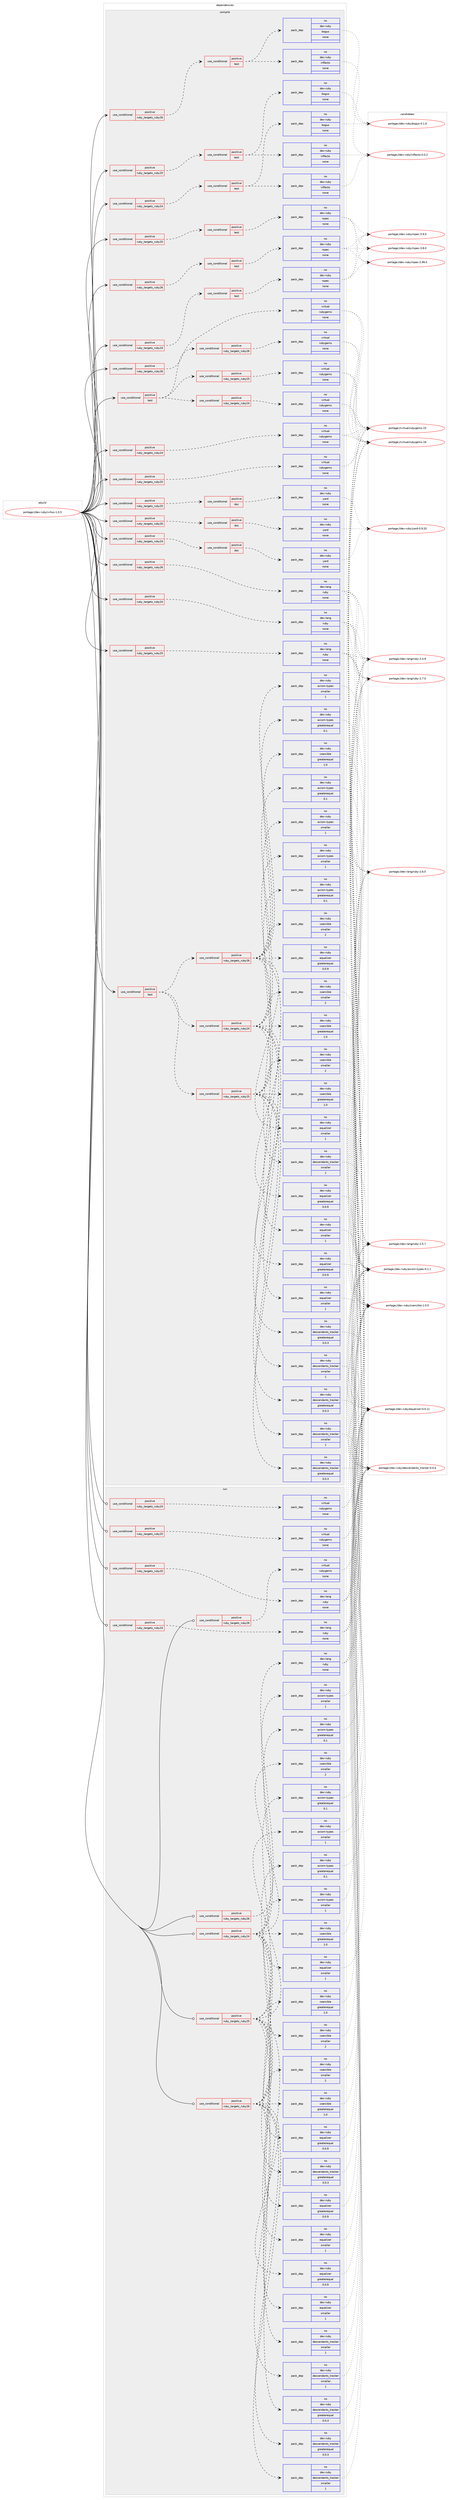 digraph prolog {

# *************
# Graph options
# *************

newrank=true;
concentrate=true;
compound=true;
graph [rankdir=LR,fontname=Helvetica,fontsize=10,ranksep=1.5];#, ranksep=2.5, nodesep=0.2];
edge  [arrowhead=vee];
node  [fontname=Helvetica,fontsize=10];

# **********
# The ebuild
# **********

subgraph cluster_leftcol {
color=gray;
rank=same;
label=<<i>ebuild</i>>;
id [label="portage://dev-ruby/virtus-1.0.5", color=red, width=4, href="../dev-ruby/virtus-1.0.5.svg"];
}

# ****************
# The dependencies
# ****************

subgraph cluster_midcol {
color=gray;
label=<<i>dependencies</i>>;
subgraph cluster_compile {
fillcolor="#eeeeee";
style=filled;
label=<<i>compile</i>>;
subgraph cond65006 {
dependency311325 [label=<<TABLE BORDER="0" CELLBORDER="1" CELLSPACING="0" CELLPADDING="4"><TR><TD ROWSPAN="3" CELLPADDING="10">use_conditional</TD></TR><TR><TD>positive</TD></TR><TR><TD>ruby_targets_ruby24</TD></TR></TABLE>>, shape=none, color=red];
subgraph cond65007 {
dependency311326 [label=<<TABLE BORDER="0" CELLBORDER="1" CELLSPACING="0" CELLPADDING="4"><TR><TD ROWSPAN="3" CELLPADDING="10">use_conditional</TD></TR><TR><TD>positive</TD></TR><TR><TD>doc</TD></TR></TABLE>>, shape=none, color=red];
subgraph pack241588 {
dependency311327 [label=<<TABLE BORDER="0" CELLBORDER="1" CELLSPACING="0" CELLPADDING="4" WIDTH="220"><TR><TD ROWSPAN="6" CELLPADDING="30">pack_dep</TD></TR><TR><TD WIDTH="110">no</TD></TR><TR><TD>dev-ruby</TD></TR><TR><TD>yard</TD></TR><TR><TD>none</TD></TR><TR><TD></TD></TR></TABLE>>, shape=none, color=blue];
}
dependency311326:e -> dependency311327:w [weight=20,style="dashed",arrowhead="vee"];
}
dependency311325:e -> dependency311326:w [weight=20,style="dashed",arrowhead="vee"];
}
id:e -> dependency311325:w [weight=20,style="solid",arrowhead="vee"];
subgraph cond65008 {
dependency311328 [label=<<TABLE BORDER="0" CELLBORDER="1" CELLSPACING="0" CELLPADDING="4"><TR><TD ROWSPAN="3" CELLPADDING="10">use_conditional</TD></TR><TR><TD>positive</TD></TR><TR><TD>ruby_targets_ruby24</TD></TR></TABLE>>, shape=none, color=red];
subgraph cond65009 {
dependency311329 [label=<<TABLE BORDER="0" CELLBORDER="1" CELLSPACING="0" CELLPADDING="4"><TR><TD ROWSPAN="3" CELLPADDING="10">use_conditional</TD></TR><TR><TD>positive</TD></TR><TR><TD>test</TD></TR></TABLE>>, shape=none, color=red];
subgraph pack241589 {
dependency311330 [label=<<TABLE BORDER="0" CELLBORDER="1" CELLSPACING="0" CELLPADDING="4" WIDTH="220"><TR><TD ROWSPAN="6" CELLPADDING="30">pack_dep</TD></TR><TR><TD WIDTH="110">no</TD></TR><TR><TD>dev-ruby</TD></TR><TR><TD>inflecto</TD></TR><TR><TD>none</TD></TR><TR><TD></TD></TR></TABLE>>, shape=none, color=blue];
}
dependency311329:e -> dependency311330:w [weight=20,style="dashed",arrowhead="vee"];
subgraph pack241590 {
dependency311331 [label=<<TABLE BORDER="0" CELLBORDER="1" CELLSPACING="0" CELLPADDING="4" WIDTH="220"><TR><TD ROWSPAN="6" CELLPADDING="30">pack_dep</TD></TR><TR><TD WIDTH="110">no</TD></TR><TR><TD>dev-ruby</TD></TR><TR><TD>bogus</TD></TR><TR><TD>none</TD></TR><TR><TD></TD></TR></TABLE>>, shape=none, color=blue];
}
dependency311329:e -> dependency311331:w [weight=20,style="dashed",arrowhead="vee"];
}
dependency311328:e -> dependency311329:w [weight=20,style="dashed",arrowhead="vee"];
}
id:e -> dependency311328:w [weight=20,style="solid",arrowhead="vee"];
subgraph cond65010 {
dependency311332 [label=<<TABLE BORDER="0" CELLBORDER="1" CELLSPACING="0" CELLPADDING="4"><TR><TD ROWSPAN="3" CELLPADDING="10">use_conditional</TD></TR><TR><TD>positive</TD></TR><TR><TD>ruby_targets_ruby24</TD></TR></TABLE>>, shape=none, color=red];
subgraph cond65011 {
dependency311333 [label=<<TABLE BORDER="0" CELLBORDER="1" CELLSPACING="0" CELLPADDING="4"><TR><TD ROWSPAN="3" CELLPADDING="10">use_conditional</TD></TR><TR><TD>positive</TD></TR><TR><TD>test</TD></TR></TABLE>>, shape=none, color=red];
subgraph pack241591 {
dependency311334 [label=<<TABLE BORDER="0" CELLBORDER="1" CELLSPACING="0" CELLPADDING="4" WIDTH="220"><TR><TD ROWSPAN="6" CELLPADDING="30">pack_dep</TD></TR><TR><TD WIDTH="110">no</TD></TR><TR><TD>dev-ruby</TD></TR><TR><TD>rspec</TD></TR><TR><TD>none</TD></TR><TR><TD></TD></TR></TABLE>>, shape=none, color=blue];
}
dependency311333:e -> dependency311334:w [weight=20,style="dashed",arrowhead="vee"];
}
dependency311332:e -> dependency311333:w [weight=20,style="dashed",arrowhead="vee"];
}
id:e -> dependency311332:w [weight=20,style="solid",arrowhead="vee"];
subgraph cond65012 {
dependency311335 [label=<<TABLE BORDER="0" CELLBORDER="1" CELLSPACING="0" CELLPADDING="4"><TR><TD ROWSPAN="3" CELLPADDING="10">use_conditional</TD></TR><TR><TD>positive</TD></TR><TR><TD>ruby_targets_ruby24</TD></TR></TABLE>>, shape=none, color=red];
subgraph pack241592 {
dependency311336 [label=<<TABLE BORDER="0" CELLBORDER="1" CELLSPACING="0" CELLPADDING="4" WIDTH="220"><TR><TD ROWSPAN="6" CELLPADDING="30">pack_dep</TD></TR><TR><TD WIDTH="110">no</TD></TR><TR><TD>dev-lang</TD></TR><TR><TD>ruby</TD></TR><TR><TD>none</TD></TR><TR><TD></TD></TR></TABLE>>, shape=none, color=blue];
}
dependency311335:e -> dependency311336:w [weight=20,style="dashed",arrowhead="vee"];
}
id:e -> dependency311335:w [weight=20,style="solid",arrowhead="vee"];
subgraph cond65013 {
dependency311337 [label=<<TABLE BORDER="0" CELLBORDER="1" CELLSPACING="0" CELLPADDING="4"><TR><TD ROWSPAN="3" CELLPADDING="10">use_conditional</TD></TR><TR><TD>positive</TD></TR><TR><TD>ruby_targets_ruby24</TD></TR></TABLE>>, shape=none, color=red];
subgraph pack241593 {
dependency311338 [label=<<TABLE BORDER="0" CELLBORDER="1" CELLSPACING="0" CELLPADDING="4" WIDTH="220"><TR><TD ROWSPAN="6" CELLPADDING="30">pack_dep</TD></TR><TR><TD WIDTH="110">no</TD></TR><TR><TD>virtual</TD></TR><TR><TD>rubygems</TD></TR><TR><TD>none</TD></TR><TR><TD></TD></TR></TABLE>>, shape=none, color=blue];
}
dependency311337:e -> dependency311338:w [weight=20,style="dashed",arrowhead="vee"];
}
id:e -> dependency311337:w [weight=20,style="solid",arrowhead="vee"];
subgraph cond65014 {
dependency311339 [label=<<TABLE BORDER="0" CELLBORDER="1" CELLSPACING="0" CELLPADDING="4"><TR><TD ROWSPAN="3" CELLPADDING="10">use_conditional</TD></TR><TR><TD>positive</TD></TR><TR><TD>ruby_targets_ruby25</TD></TR></TABLE>>, shape=none, color=red];
subgraph cond65015 {
dependency311340 [label=<<TABLE BORDER="0" CELLBORDER="1" CELLSPACING="0" CELLPADDING="4"><TR><TD ROWSPAN="3" CELLPADDING="10">use_conditional</TD></TR><TR><TD>positive</TD></TR><TR><TD>doc</TD></TR></TABLE>>, shape=none, color=red];
subgraph pack241594 {
dependency311341 [label=<<TABLE BORDER="0" CELLBORDER="1" CELLSPACING="0" CELLPADDING="4" WIDTH="220"><TR><TD ROWSPAN="6" CELLPADDING="30">pack_dep</TD></TR><TR><TD WIDTH="110">no</TD></TR><TR><TD>dev-ruby</TD></TR><TR><TD>yard</TD></TR><TR><TD>none</TD></TR><TR><TD></TD></TR></TABLE>>, shape=none, color=blue];
}
dependency311340:e -> dependency311341:w [weight=20,style="dashed",arrowhead="vee"];
}
dependency311339:e -> dependency311340:w [weight=20,style="dashed",arrowhead="vee"];
}
id:e -> dependency311339:w [weight=20,style="solid",arrowhead="vee"];
subgraph cond65016 {
dependency311342 [label=<<TABLE BORDER="0" CELLBORDER="1" CELLSPACING="0" CELLPADDING="4"><TR><TD ROWSPAN="3" CELLPADDING="10">use_conditional</TD></TR><TR><TD>positive</TD></TR><TR><TD>ruby_targets_ruby25</TD></TR></TABLE>>, shape=none, color=red];
subgraph cond65017 {
dependency311343 [label=<<TABLE BORDER="0" CELLBORDER="1" CELLSPACING="0" CELLPADDING="4"><TR><TD ROWSPAN="3" CELLPADDING="10">use_conditional</TD></TR><TR><TD>positive</TD></TR><TR><TD>test</TD></TR></TABLE>>, shape=none, color=red];
subgraph pack241595 {
dependency311344 [label=<<TABLE BORDER="0" CELLBORDER="1" CELLSPACING="0" CELLPADDING="4" WIDTH="220"><TR><TD ROWSPAN="6" CELLPADDING="30">pack_dep</TD></TR><TR><TD WIDTH="110">no</TD></TR><TR><TD>dev-ruby</TD></TR><TR><TD>inflecto</TD></TR><TR><TD>none</TD></TR><TR><TD></TD></TR></TABLE>>, shape=none, color=blue];
}
dependency311343:e -> dependency311344:w [weight=20,style="dashed",arrowhead="vee"];
subgraph pack241596 {
dependency311345 [label=<<TABLE BORDER="0" CELLBORDER="1" CELLSPACING="0" CELLPADDING="4" WIDTH="220"><TR><TD ROWSPAN="6" CELLPADDING="30">pack_dep</TD></TR><TR><TD WIDTH="110">no</TD></TR><TR><TD>dev-ruby</TD></TR><TR><TD>bogus</TD></TR><TR><TD>none</TD></TR><TR><TD></TD></TR></TABLE>>, shape=none, color=blue];
}
dependency311343:e -> dependency311345:w [weight=20,style="dashed",arrowhead="vee"];
}
dependency311342:e -> dependency311343:w [weight=20,style="dashed",arrowhead="vee"];
}
id:e -> dependency311342:w [weight=20,style="solid",arrowhead="vee"];
subgraph cond65018 {
dependency311346 [label=<<TABLE BORDER="0" CELLBORDER="1" CELLSPACING="0" CELLPADDING="4"><TR><TD ROWSPAN="3" CELLPADDING="10">use_conditional</TD></TR><TR><TD>positive</TD></TR><TR><TD>ruby_targets_ruby25</TD></TR></TABLE>>, shape=none, color=red];
subgraph cond65019 {
dependency311347 [label=<<TABLE BORDER="0" CELLBORDER="1" CELLSPACING="0" CELLPADDING="4"><TR><TD ROWSPAN="3" CELLPADDING="10">use_conditional</TD></TR><TR><TD>positive</TD></TR><TR><TD>test</TD></TR></TABLE>>, shape=none, color=red];
subgraph pack241597 {
dependency311348 [label=<<TABLE BORDER="0" CELLBORDER="1" CELLSPACING="0" CELLPADDING="4" WIDTH="220"><TR><TD ROWSPAN="6" CELLPADDING="30">pack_dep</TD></TR><TR><TD WIDTH="110">no</TD></TR><TR><TD>dev-ruby</TD></TR><TR><TD>rspec</TD></TR><TR><TD>none</TD></TR><TR><TD></TD></TR></TABLE>>, shape=none, color=blue];
}
dependency311347:e -> dependency311348:w [weight=20,style="dashed",arrowhead="vee"];
}
dependency311346:e -> dependency311347:w [weight=20,style="dashed",arrowhead="vee"];
}
id:e -> dependency311346:w [weight=20,style="solid",arrowhead="vee"];
subgraph cond65020 {
dependency311349 [label=<<TABLE BORDER="0" CELLBORDER="1" CELLSPACING="0" CELLPADDING="4"><TR><TD ROWSPAN="3" CELLPADDING="10">use_conditional</TD></TR><TR><TD>positive</TD></TR><TR><TD>ruby_targets_ruby25</TD></TR></TABLE>>, shape=none, color=red];
subgraph pack241598 {
dependency311350 [label=<<TABLE BORDER="0" CELLBORDER="1" CELLSPACING="0" CELLPADDING="4" WIDTH="220"><TR><TD ROWSPAN="6" CELLPADDING="30">pack_dep</TD></TR><TR><TD WIDTH="110">no</TD></TR><TR><TD>dev-lang</TD></TR><TR><TD>ruby</TD></TR><TR><TD>none</TD></TR><TR><TD></TD></TR></TABLE>>, shape=none, color=blue];
}
dependency311349:e -> dependency311350:w [weight=20,style="dashed",arrowhead="vee"];
}
id:e -> dependency311349:w [weight=20,style="solid",arrowhead="vee"];
subgraph cond65021 {
dependency311351 [label=<<TABLE BORDER="0" CELLBORDER="1" CELLSPACING="0" CELLPADDING="4"><TR><TD ROWSPAN="3" CELLPADDING="10">use_conditional</TD></TR><TR><TD>positive</TD></TR><TR><TD>ruby_targets_ruby25</TD></TR></TABLE>>, shape=none, color=red];
subgraph pack241599 {
dependency311352 [label=<<TABLE BORDER="0" CELLBORDER="1" CELLSPACING="0" CELLPADDING="4" WIDTH="220"><TR><TD ROWSPAN="6" CELLPADDING="30">pack_dep</TD></TR><TR><TD WIDTH="110">no</TD></TR><TR><TD>virtual</TD></TR><TR><TD>rubygems</TD></TR><TR><TD>none</TD></TR><TR><TD></TD></TR></TABLE>>, shape=none, color=blue];
}
dependency311351:e -> dependency311352:w [weight=20,style="dashed",arrowhead="vee"];
}
id:e -> dependency311351:w [weight=20,style="solid",arrowhead="vee"];
subgraph cond65022 {
dependency311353 [label=<<TABLE BORDER="0" CELLBORDER="1" CELLSPACING="0" CELLPADDING="4"><TR><TD ROWSPAN="3" CELLPADDING="10">use_conditional</TD></TR><TR><TD>positive</TD></TR><TR><TD>ruby_targets_ruby26</TD></TR></TABLE>>, shape=none, color=red];
subgraph cond65023 {
dependency311354 [label=<<TABLE BORDER="0" CELLBORDER="1" CELLSPACING="0" CELLPADDING="4"><TR><TD ROWSPAN="3" CELLPADDING="10">use_conditional</TD></TR><TR><TD>positive</TD></TR><TR><TD>doc</TD></TR></TABLE>>, shape=none, color=red];
subgraph pack241600 {
dependency311355 [label=<<TABLE BORDER="0" CELLBORDER="1" CELLSPACING="0" CELLPADDING="4" WIDTH="220"><TR><TD ROWSPAN="6" CELLPADDING="30">pack_dep</TD></TR><TR><TD WIDTH="110">no</TD></TR><TR><TD>dev-ruby</TD></TR><TR><TD>yard</TD></TR><TR><TD>none</TD></TR><TR><TD></TD></TR></TABLE>>, shape=none, color=blue];
}
dependency311354:e -> dependency311355:w [weight=20,style="dashed",arrowhead="vee"];
}
dependency311353:e -> dependency311354:w [weight=20,style="dashed",arrowhead="vee"];
}
id:e -> dependency311353:w [weight=20,style="solid",arrowhead="vee"];
subgraph cond65024 {
dependency311356 [label=<<TABLE BORDER="0" CELLBORDER="1" CELLSPACING="0" CELLPADDING="4"><TR><TD ROWSPAN="3" CELLPADDING="10">use_conditional</TD></TR><TR><TD>positive</TD></TR><TR><TD>ruby_targets_ruby26</TD></TR></TABLE>>, shape=none, color=red];
subgraph cond65025 {
dependency311357 [label=<<TABLE BORDER="0" CELLBORDER="1" CELLSPACING="0" CELLPADDING="4"><TR><TD ROWSPAN="3" CELLPADDING="10">use_conditional</TD></TR><TR><TD>positive</TD></TR><TR><TD>test</TD></TR></TABLE>>, shape=none, color=red];
subgraph pack241601 {
dependency311358 [label=<<TABLE BORDER="0" CELLBORDER="1" CELLSPACING="0" CELLPADDING="4" WIDTH="220"><TR><TD ROWSPAN="6" CELLPADDING="30">pack_dep</TD></TR><TR><TD WIDTH="110">no</TD></TR><TR><TD>dev-ruby</TD></TR><TR><TD>inflecto</TD></TR><TR><TD>none</TD></TR><TR><TD></TD></TR></TABLE>>, shape=none, color=blue];
}
dependency311357:e -> dependency311358:w [weight=20,style="dashed",arrowhead="vee"];
subgraph pack241602 {
dependency311359 [label=<<TABLE BORDER="0" CELLBORDER="1" CELLSPACING="0" CELLPADDING="4" WIDTH="220"><TR><TD ROWSPAN="6" CELLPADDING="30">pack_dep</TD></TR><TR><TD WIDTH="110">no</TD></TR><TR><TD>dev-ruby</TD></TR><TR><TD>bogus</TD></TR><TR><TD>none</TD></TR><TR><TD></TD></TR></TABLE>>, shape=none, color=blue];
}
dependency311357:e -> dependency311359:w [weight=20,style="dashed",arrowhead="vee"];
}
dependency311356:e -> dependency311357:w [weight=20,style="dashed",arrowhead="vee"];
}
id:e -> dependency311356:w [weight=20,style="solid",arrowhead="vee"];
subgraph cond65026 {
dependency311360 [label=<<TABLE BORDER="0" CELLBORDER="1" CELLSPACING="0" CELLPADDING="4"><TR><TD ROWSPAN="3" CELLPADDING="10">use_conditional</TD></TR><TR><TD>positive</TD></TR><TR><TD>ruby_targets_ruby26</TD></TR></TABLE>>, shape=none, color=red];
subgraph cond65027 {
dependency311361 [label=<<TABLE BORDER="0" CELLBORDER="1" CELLSPACING="0" CELLPADDING="4"><TR><TD ROWSPAN="3" CELLPADDING="10">use_conditional</TD></TR><TR><TD>positive</TD></TR><TR><TD>test</TD></TR></TABLE>>, shape=none, color=red];
subgraph pack241603 {
dependency311362 [label=<<TABLE BORDER="0" CELLBORDER="1" CELLSPACING="0" CELLPADDING="4" WIDTH="220"><TR><TD ROWSPAN="6" CELLPADDING="30">pack_dep</TD></TR><TR><TD WIDTH="110">no</TD></TR><TR><TD>dev-ruby</TD></TR><TR><TD>rspec</TD></TR><TR><TD>none</TD></TR><TR><TD></TD></TR></TABLE>>, shape=none, color=blue];
}
dependency311361:e -> dependency311362:w [weight=20,style="dashed",arrowhead="vee"];
}
dependency311360:e -> dependency311361:w [weight=20,style="dashed",arrowhead="vee"];
}
id:e -> dependency311360:w [weight=20,style="solid",arrowhead="vee"];
subgraph cond65028 {
dependency311363 [label=<<TABLE BORDER="0" CELLBORDER="1" CELLSPACING="0" CELLPADDING="4"><TR><TD ROWSPAN="3" CELLPADDING="10">use_conditional</TD></TR><TR><TD>positive</TD></TR><TR><TD>ruby_targets_ruby26</TD></TR></TABLE>>, shape=none, color=red];
subgraph pack241604 {
dependency311364 [label=<<TABLE BORDER="0" CELLBORDER="1" CELLSPACING="0" CELLPADDING="4" WIDTH="220"><TR><TD ROWSPAN="6" CELLPADDING="30">pack_dep</TD></TR><TR><TD WIDTH="110">no</TD></TR><TR><TD>dev-lang</TD></TR><TR><TD>ruby</TD></TR><TR><TD>none</TD></TR><TR><TD></TD></TR></TABLE>>, shape=none, color=blue];
}
dependency311363:e -> dependency311364:w [weight=20,style="dashed",arrowhead="vee"];
}
id:e -> dependency311363:w [weight=20,style="solid",arrowhead="vee"];
subgraph cond65029 {
dependency311365 [label=<<TABLE BORDER="0" CELLBORDER="1" CELLSPACING="0" CELLPADDING="4"><TR><TD ROWSPAN="3" CELLPADDING="10">use_conditional</TD></TR><TR><TD>positive</TD></TR><TR><TD>ruby_targets_ruby26</TD></TR></TABLE>>, shape=none, color=red];
subgraph pack241605 {
dependency311366 [label=<<TABLE BORDER="0" CELLBORDER="1" CELLSPACING="0" CELLPADDING="4" WIDTH="220"><TR><TD ROWSPAN="6" CELLPADDING="30">pack_dep</TD></TR><TR><TD WIDTH="110">no</TD></TR><TR><TD>virtual</TD></TR><TR><TD>rubygems</TD></TR><TR><TD>none</TD></TR><TR><TD></TD></TR></TABLE>>, shape=none, color=blue];
}
dependency311365:e -> dependency311366:w [weight=20,style="dashed",arrowhead="vee"];
}
id:e -> dependency311365:w [weight=20,style="solid",arrowhead="vee"];
subgraph cond65030 {
dependency311367 [label=<<TABLE BORDER="0" CELLBORDER="1" CELLSPACING="0" CELLPADDING="4"><TR><TD ROWSPAN="3" CELLPADDING="10">use_conditional</TD></TR><TR><TD>positive</TD></TR><TR><TD>test</TD></TR></TABLE>>, shape=none, color=red];
subgraph cond65031 {
dependency311368 [label=<<TABLE BORDER="0" CELLBORDER="1" CELLSPACING="0" CELLPADDING="4"><TR><TD ROWSPAN="3" CELLPADDING="10">use_conditional</TD></TR><TR><TD>positive</TD></TR><TR><TD>ruby_targets_ruby24</TD></TR></TABLE>>, shape=none, color=red];
subgraph pack241606 {
dependency311369 [label=<<TABLE BORDER="0" CELLBORDER="1" CELLSPACING="0" CELLPADDING="4" WIDTH="220"><TR><TD ROWSPAN="6" CELLPADDING="30">pack_dep</TD></TR><TR><TD WIDTH="110">no</TD></TR><TR><TD>dev-ruby</TD></TR><TR><TD>axiom-types</TD></TR><TR><TD>greaterequal</TD></TR><TR><TD>0.1</TD></TR></TABLE>>, shape=none, color=blue];
}
dependency311368:e -> dependency311369:w [weight=20,style="dashed",arrowhead="vee"];
subgraph pack241607 {
dependency311370 [label=<<TABLE BORDER="0" CELLBORDER="1" CELLSPACING="0" CELLPADDING="4" WIDTH="220"><TR><TD ROWSPAN="6" CELLPADDING="30">pack_dep</TD></TR><TR><TD WIDTH="110">no</TD></TR><TR><TD>dev-ruby</TD></TR><TR><TD>axiom-types</TD></TR><TR><TD>smaller</TD></TR><TR><TD>1</TD></TR></TABLE>>, shape=none, color=blue];
}
dependency311368:e -> dependency311370:w [weight=20,style="dashed",arrowhead="vee"];
subgraph pack241608 {
dependency311371 [label=<<TABLE BORDER="0" CELLBORDER="1" CELLSPACING="0" CELLPADDING="4" WIDTH="220"><TR><TD ROWSPAN="6" CELLPADDING="30">pack_dep</TD></TR><TR><TD WIDTH="110">no</TD></TR><TR><TD>dev-ruby</TD></TR><TR><TD>coercible</TD></TR><TR><TD>greaterequal</TD></TR><TR><TD>1.0</TD></TR></TABLE>>, shape=none, color=blue];
}
dependency311368:e -> dependency311371:w [weight=20,style="dashed",arrowhead="vee"];
subgraph pack241609 {
dependency311372 [label=<<TABLE BORDER="0" CELLBORDER="1" CELLSPACING="0" CELLPADDING="4" WIDTH="220"><TR><TD ROWSPAN="6" CELLPADDING="30">pack_dep</TD></TR><TR><TD WIDTH="110">no</TD></TR><TR><TD>dev-ruby</TD></TR><TR><TD>coercible</TD></TR><TR><TD>smaller</TD></TR><TR><TD>2</TD></TR></TABLE>>, shape=none, color=blue];
}
dependency311368:e -> dependency311372:w [weight=20,style="dashed",arrowhead="vee"];
subgraph pack241610 {
dependency311373 [label=<<TABLE BORDER="0" CELLBORDER="1" CELLSPACING="0" CELLPADDING="4" WIDTH="220"><TR><TD ROWSPAN="6" CELLPADDING="30">pack_dep</TD></TR><TR><TD WIDTH="110">no</TD></TR><TR><TD>dev-ruby</TD></TR><TR><TD>descendants_tracker</TD></TR><TR><TD>greaterequal</TD></TR><TR><TD>0.0.3</TD></TR></TABLE>>, shape=none, color=blue];
}
dependency311368:e -> dependency311373:w [weight=20,style="dashed",arrowhead="vee"];
subgraph pack241611 {
dependency311374 [label=<<TABLE BORDER="0" CELLBORDER="1" CELLSPACING="0" CELLPADDING="4" WIDTH="220"><TR><TD ROWSPAN="6" CELLPADDING="30">pack_dep</TD></TR><TR><TD WIDTH="110">no</TD></TR><TR><TD>dev-ruby</TD></TR><TR><TD>descendants_tracker</TD></TR><TR><TD>smaller</TD></TR><TR><TD>1</TD></TR></TABLE>>, shape=none, color=blue];
}
dependency311368:e -> dependency311374:w [weight=20,style="dashed",arrowhead="vee"];
subgraph pack241612 {
dependency311375 [label=<<TABLE BORDER="0" CELLBORDER="1" CELLSPACING="0" CELLPADDING="4" WIDTH="220"><TR><TD ROWSPAN="6" CELLPADDING="30">pack_dep</TD></TR><TR><TD WIDTH="110">no</TD></TR><TR><TD>dev-ruby</TD></TR><TR><TD>equalizer</TD></TR><TR><TD>greaterequal</TD></TR><TR><TD>0.0.9</TD></TR></TABLE>>, shape=none, color=blue];
}
dependency311368:e -> dependency311375:w [weight=20,style="dashed",arrowhead="vee"];
subgraph pack241613 {
dependency311376 [label=<<TABLE BORDER="0" CELLBORDER="1" CELLSPACING="0" CELLPADDING="4" WIDTH="220"><TR><TD ROWSPAN="6" CELLPADDING="30">pack_dep</TD></TR><TR><TD WIDTH="110">no</TD></TR><TR><TD>dev-ruby</TD></TR><TR><TD>equalizer</TD></TR><TR><TD>smaller</TD></TR><TR><TD>1</TD></TR></TABLE>>, shape=none, color=blue];
}
dependency311368:e -> dependency311376:w [weight=20,style="dashed",arrowhead="vee"];
}
dependency311367:e -> dependency311368:w [weight=20,style="dashed",arrowhead="vee"];
subgraph cond65032 {
dependency311377 [label=<<TABLE BORDER="0" CELLBORDER="1" CELLSPACING="0" CELLPADDING="4"><TR><TD ROWSPAN="3" CELLPADDING="10">use_conditional</TD></TR><TR><TD>positive</TD></TR><TR><TD>ruby_targets_ruby25</TD></TR></TABLE>>, shape=none, color=red];
subgraph pack241614 {
dependency311378 [label=<<TABLE BORDER="0" CELLBORDER="1" CELLSPACING="0" CELLPADDING="4" WIDTH="220"><TR><TD ROWSPAN="6" CELLPADDING="30">pack_dep</TD></TR><TR><TD WIDTH="110">no</TD></TR><TR><TD>dev-ruby</TD></TR><TR><TD>axiom-types</TD></TR><TR><TD>greaterequal</TD></TR><TR><TD>0.1</TD></TR></TABLE>>, shape=none, color=blue];
}
dependency311377:e -> dependency311378:w [weight=20,style="dashed",arrowhead="vee"];
subgraph pack241615 {
dependency311379 [label=<<TABLE BORDER="0" CELLBORDER="1" CELLSPACING="0" CELLPADDING="4" WIDTH="220"><TR><TD ROWSPAN="6" CELLPADDING="30">pack_dep</TD></TR><TR><TD WIDTH="110">no</TD></TR><TR><TD>dev-ruby</TD></TR><TR><TD>axiom-types</TD></TR><TR><TD>smaller</TD></TR><TR><TD>1</TD></TR></TABLE>>, shape=none, color=blue];
}
dependency311377:e -> dependency311379:w [weight=20,style="dashed",arrowhead="vee"];
subgraph pack241616 {
dependency311380 [label=<<TABLE BORDER="0" CELLBORDER="1" CELLSPACING="0" CELLPADDING="4" WIDTH="220"><TR><TD ROWSPAN="6" CELLPADDING="30">pack_dep</TD></TR><TR><TD WIDTH="110">no</TD></TR><TR><TD>dev-ruby</TD></TR><TR><TD>coercible</TD></TR><TR><TD>greaterequal</TD></TR><TR><TD>1.0</TD></TR></TABLE>>, shape=none, color=blue];
}
dependency311377:e -> dependency311380:w [weight=20,style="dashed",arrowhead="vee"];
subgraph pack241617 {
dependency311381 [label=<<TABLE BORDER="0" CELLBORDER="1" CELLSPACING="0" CELLPADDING="4" WIDTH="220"><TR><TD ROWSPAN="6" CELLPADDING="30">pack_dep</TD></TR><TR><TD WIDTH="110">no</TD></TR><TR><TD>dev-ruby</TD></TR><TR><TD>coercible</TD></TR><TR><TD>smaller</TD></TR><TR><TD>2</TD></TR></TABLE>>, shape=none, color=blue];
}
dependency311377:e -> dependency311381:w [weight=20,style="dashed",arrowhead="vee"];
subgraph pack241618 {
dependency311382 [label=<<TABLE BORDER="0" CELLBORDER="1" CELLSPACING="0" CELLPADDING="4" WIDTH="220"><TR><TD ROWSPAN="6" CELLPADDING="30">pack_dep</TD></TR><TR><TD WIDTH="110">no</TD></TR><TR><TD>dev-ruby</TD></TR><TR><TD>descendants_tracker</TD></TR><TR><TD>greaterequal</TD></TR><TR><TD>0.0.3</TD></TR></TABLE>>, shape=none, color=blue];
}
dependency311377:e -> dependency311382:w [weight=20,style="dashed",arrowhead="vee"];
subgraph pack241619 {
dependency311383 [label=<<TABLE BORDER="0" CELLBORDER="1" CELLSPACING="0" CELLPADDING="4" WIDTH="220"><TR><TD ROWSPAN="6" CELLPADDING="30">pack_dep</TD></TR><TR><TD WIDTH="110">no</TD></TR><TR><TD>dev-ruby</TD></TR><TR><TD>descendants_tracker</TD></TR><TR><TD>smaller</TD></TR><TR><TD>1</TD></TR></TABLE>>, shape=none, color=blue];
}
dependency311377:e -> dependency311383:w [weight=20,style="dashed",arrowhead="vee"];
subgraph pack241620 {
dependency311384 [label=<<TABLE BORDER="0" CELLBORDER="1" CELLSPACING="0" CELLPADDING="4" WIDTH="220"><TR><TD ROWSPAN="6" CELLPADDING="30">pack_dep</TD></TR><TR><TD WIDTH="110">no</TD></TR><TR><TD>dev-ruby</TD></TR><TR><TD>equalizer</TD></TR><TR><TD>greaterequal</TD></TR><TR><TD>0.0.9</TD></TR></TABLE>>, shape=none, color=blue];
}
dependency311377:e -> dependency311384:w [weight=20,style="dashed",arrowhead="vee"];
subgraph pack241621 {
dependency311385 [label=<<TABLE BORDER="0" CELLBORDER="1" CELLSPACING="0" CELLPADDING="4" WIDTH="220"><TR><TD ROWSPAN="6" CELLPADDING="30">pack_dep</TD></TR><TR><TD WIDTH="110">no</TD></TR><TR><TD>dev-ruby</TD></TR><TR><TD>equalizer</TD></TR><TR><TD>smaller</TD></TR><TR><TD>1</TD></TR></TABLE>>, shape=none, color=blue];
}
dependency311377:e -> dependency311385:w [weight=20,style="dashed",arrowhead="vee"];
}
dependency311367:e -> dependency311377:w [weight=20,style="dashed",arrowhead="vee"];
subgraph cond65033 {
dependency311386 [label=<<TABLE BORDER="0" CELLBORDER="1" CELLSPACING="0" CELLPADDING="4"><TR><TD ROWSPAN="3" CELLPADDING="10">use_conditional</TD></TR><TR><TD>positive</TD></TR><TR><TD>ruby_targets_ruby26</TD></TR></TABLE>>, shape=none, color=red];
subgraph pack241622 {
dependency311387 [label=<<TABLE BORDER="0" CELLBORDER="1" CELLSPACING="0" CELLPADDING="4" WIDTH="220"><TR><TD ROWSPAN="6" CELLPADDING="30">pack_dep</TD></TR><TR><TD WIDTH="110">no</TD></TR><TR><TD>dev-ruby</TD></TR><TR><TD>axiom-types</TD></TR><TR><TD>greaterequal</TD></TR><TR><TD>0.1</TD></TR></TABLE>>, shape=none, color=blue];
}
dependency311386:e -> dependency311387:w [weight=20,style="dashed",arrowhead="vee"];
subgraph pack241623 {
dependency311388 [label=<<TABLE BORDER="0" CELLBORDER="1" CELLSPACING="0" CELLPADDING="4" WIDTH="220"><TR><TD ROWSPAN="6" CELLPADDING="30">pack_dep</TD></TR><TR><TD WIDTH="110">no</TD></TR><TR><TD>dev-ruby</TD></TR><TR><TD>axiom-types</TD></TR><TR><TD>smaller</TD></TR><TR><TD>1</TD></TR></TABLE>>, shape=none, color=blue];
}
dependency311386:e -> dependency311388:w [weight=20,style="dashed",arrowhead="vee"];
subgraph pack241624 {
dependency311389 [label=<<TABLE BORDER="0" CELLBORDER="1" CELLSPACING="0" CELLPADDING="4" WIDTH="220"><TR><TD ROWSPAN="6" CELLPADDING="30">pack_dep</TD></TR><TR><TD WIDTH="110">no</TD></TR><TR><TD>dev-ruby</TD></TR><TR><TD>coercible</TD></TR><TR><TD>greaterequal</TD></TR><TR><TD>1.0</TD></TR></TABLE>>, shape=none, color=blue];
}
dependency311386:e -> dependency311389:w [weight=20,style="dashed",arrowhead="vee"];
subgraph pack241625 {
dependency311390 [label=<<TABLE BORDER="0" CELLBORDER="1" CELLSPACING="0" CELLPADDING="4" WIDTH="220"><TR><TD ROWSPAN="6" CELLPADDING="30">pack_dep</TD></TR><TR><TD WIDTH="110">no</TD></TR><TR><TD>dev-ruby</TD></TR><TR><TD>coercible</TD></TR><TR><TD>smaller</TD></TR><TR><TD>2</TD></TR></TABLE>>, shape=none, color=blue];
}
dependency311386:e -> dependency311390:w [weight=20,style="dashed",arrowhead="vee"];
subgraph pack241626 {
dependency311391 [label=<<TABLE BORDER="0" CELLBORDER="1" CELLSPACING="0" CELLPADDING="4" WIDTH="220"><TR><TD ROWSPAN="6" CELLPADDING="30">pack_dep</TD></TR><TR><TD WIDTH="110">no</TD></TR><TR><TD>dev-ruby</TD></TR><TR><TD>descendants_tracker</TD></TR><TR><TD>greaterequal</TD></TR><TR><TD>0.0.3</TD></TR></TABLE>>, shape=none, color=blue];
}
dependency311386:e -> dependency311391:w [weight=20,style="dashed",arrowhead="vee"];
subgraph pack241627 {
dependency311392 [label=<<TABLE BORDER="0" CELLBORDER="1" CELLSPACING="0" CELLPADDING="4" WIDTH="220"><TR><TD ROWSPAN="6" CELLPADDING="30">pack_dep</TD></TR><TR><TD WIDTH="110">no</TD></TR><TR><TD>dev-ruby</TD></TR><TR><TD>descendants_tracker</TD></TR><TR><TD>smaller</TD></TR><TR><TD>1</TD></TR></TABLE>>, shape=none, color=blue];
}
dependency311386:e -> dependency311392:w [weight=20,style="dashed",arrowhead="vee"];
subgraph pack241628 {
dependency311393 [label=<<TABLE BORDER="0" CELLBORDER="1" CELLSPACING="0" CELLPADDING="4" WIDTH="220"><TR><TD ROWSPAN="6" CELLPADDING="30">pack_dep</TD></TR><TR><TD WIDTH="110">no</TD></TR><TR><TD>dev-ruby</TD></TR><TR><TD>equalizer</TD></TR><TR><TD>greaterequal</TD></TR><TR><TD>0.0.9</TD></TR></TABLE>>, shape=none, color=blue];
}
dependency311386:e -> dependency311393:w [weight=20,style="dashed",arrowhead="vee"];
subgraph pack241629 {
dependency311394 [label=<<TABLE BORDER="0" CELLBORDER="1" CELLSPACING="0" CELLPADDING="4" WIDTH="220"><TR><TD ROWSPAN="6" CELLPADDING="30">pack_dep</TD></TR><TR><TD WIDTH="110">no</TD></TR><TR><TD>dev-ruby</TD></TR><TR><TD>equalizer</TD></TR><TR><TD>smaller</TD></TR><TR><TD>1</TD></TR></TABLE>>, shape=none, color=blue];
}
dependency311386:e -> dependency311394:w [weight=20,style="dashed",arrowhead="vee"];
}
dependency311367:e -> dependency311386:w [weight=20,style="dashed",arrowhead="vee"];
}
id:e -> dependency311367:w [weight=20,style="solid",arrowhead="vee"];
subgraph cond65034 {
dependency311395 [label=<<TABLE BORDER="0" CELLBORDER="1" CELLSPACING="0" CELLPADDING="4"><TR><TD ROWSPAN="3" CELLPADDING="10">use_conditional</TD></TR><TR><TD>positive</TD></TR><TR><TD>test</TD></TR></TABLE>>, shape=none, color=red];
subgraph cond65035 {
dependency311396 [label=<<TABLE BORDER="0" CELLBORDER="1" CELLSPACING="0" CELLPADDING="4"><TR><TD ROWSPAN="3" CELLPADDING="10">use_conditional</TD></TR><TR><TD>positive</TD></TR><TR><TD>ruby_targets_ruby24</TD></TR></TABLE>>, shape=none, color=red];
subgraph pack241630 {
dependency311397 [label=<<TABLE BORDER="0" CELLBORDER="1" CELLSPACING="0" CELLPADDING="4" WIDTH="220"><TR><TD ROWSPAN="6" CELLPADDING="30">pack_dep</TD></TR><TR><TD WIDTH="110">no</TD></TR><TR><TD>virtual</TD></TR><TR><TD>rubygems</TD></TR><TR><TD>none</TD></TR><TR><TD></TD></TR></TABLE>>, shape=none, color=blue];
}
dependency311396:e -> dependency311397:w [weight=20,style="dashed",arrowhead="vee"];
}
dependency311395:e -> dependency311396:w [weight=20,style="dashed",arrowhead="vee"];
subgraph cond65036 {
dependency311398 [label=<<TABLE BORDER="0" CELLBORDER="1" CELLSPACING="0" CELLPADDING="4"><TR><TD ROWSPAN="3" CELLPADDING="10">use_conditional</TD></TR><TR><TD>positive</TD></TR><TR><TD>ruby_targets_ruby25</TD></TR></TABLE>>, shape=none, color=red];
subgraph pack241631 {
dependency311399 [label=<<TABLE BORDER="0" CELLBORDER="1" CELLSPACING="0" CELLPADDING="4" WIDTH="220"><TR><TD ROWSPAN="6" CELLPADDING="30">pack_dep</TD></TR><TR><TD WIDTH="110">no</TD></TR><TR><TD>virtual</TD></TR><TR><TD>rubygems</TD></TR><TR><TD>none</TD></TR><TR><TD></TD></TR></TABLE>>, shape=none, color=blue];
}
dependency311398:e -> dependency311399:w [weight=20,style="dashed",arrowhead="vee"];
}
dependency311395:e -> dependency311398:w [weight=20,style="dashed",arrowhead="vee"];
subgraph cond65037 {
dependency311400 [label=<<TABLE BORDER="0" CELLBORDER="1" CELLSPACING="0" CELLPADDING="4"><TR><TD ROWSPAN="3" CELLPADDING="10">use_conditional</TD></TR><TR><TD>positive</TD></TR><TR><TD>ruby_targets_ruby26</TD></TR></TABLE>>, shape=none, color=red];
subgraph pack241632 {
dependency311401 [label=<<TABLE BORDER="0" CELLBORDER="1" CELLSPACING="0" CELLPADDING="4" WIDTH="220"><TR><TD ROWSPAN="6" CELLPADDING="30">pack_dep</TD></TR><TR><TD WIDTH="110">no</TD></TR><TR><TD>virtual</TD></TR><TR><TD>rubygems</TD></TR><TR><TD>none</TD></TR><TR><TD></TD></TR></TABLE>>, shape=none, color=blue];
}
dependency311400:e -> dependency311401:w [weight=20,style="dashed",arrowhead="vee"];
}
dependency311395:e -> dependency311400:w [weight=20,style="dashed",arrowhead="vee"];
}
id:e -> dependency311395:w [weight=20,style="solid",arrowhead="vee"];
}
subgraph cluster_compileandrun {
fillcolor="#eeeeee";
style=filled;
label=<<i>compile and run</i>>;
}
subgraph cluster_run {
fillcolor="#eeeeee";
style=filled;
label=<<i>run</i>>;
subgraph cond65038 {
dependency311402 [label=<<TABLE BORDER="0" CELLBORDER="1" CELLSPACING="0" CELLPADDING="4"><TR><TD ROWSPAN="3" CELLPADDING="10">use_conditional</TD></TR><TR><TD>positive</TD></TR><TR><TD>ruby_targets_ruby24</TD></TR></TABLE>>, shape=none, color=red];
subgraph pack241633 {
dependency311403 [label=<<TABLE BORDER="0" CELLBORDER="1" CELLSPACING="0" CELLPADDING="4" WIDTH="220"><TR><TD ROWSPAN="6" CELLPADDING="30">pack_dep</TD></TR><TR><TD WIDTH="110">no</TD></TR><TR><TD>dev-lang</TD></TR><TR><TD>ruby</TD></TR><TR><TD>none</TD></TR><TR><TD></TD></TR></TABLE>>, shape=none, color=blue];
}
dependency311402:e -> dependency311403:w [weight=20,style="dashed",arrowhead="vee"];
}
id:e -> dependency311402:w [weight=20,style="solid",arrowhead="odot"];
subgraph cond65039 {
dependency311404 [label=<<TABLE BORDER="0" CELLBORDER="1" CELLSPACING="0" CELLPADDING="4"><TR><TD ROWSPAN="3" CELLPADDING="10">use_conditional</TD></TR><TR><TD>positive</TD></TR><TR><TD>ruby_targets_ruby24</TD></TR></TABLE>>, shape=none, color=red];
subgraph pack241634 {
dependency311405 [label=<<TABLE BORDER="0" CELLBORDER="1" CELLSPACING="0" CELLPADDING="4" WIDTH="220"><TR><TD ROWSPAN="6" CELLPADDING="30">pack_dep</TD></TR><TR><TD WIDTH="110">no</TD></TR><TR><TD>dev-ruby</TD></TR><TR><TD>axiom-types</TD></TR><TR><TD>greaterequal</TD></TR><TR><TD>0.1</TD></TR></TABLE>>, shape=none, color=blue];
}
dependency311404:e -> dependency311405:w [weight=20,style="dashed",arrowhead="vee"];
subgraph pack241635 {
dependency311406 [label=<<TABLE BORDER="0" CELLBORDER="1" CELLSPACING="0" CELLPADDING="4" WIDTH="220"><TR><TD ROWSPAN="6" CELLPADDING="30">pack_dep</TD></TR><TR><TD WIDTH="110">no</TD></TR><TR><TD>dev-ruby</TD></TR><TR><TD>axiom-types</TD></TR><TR><TD>smaller</TD></TR><TR><TD>1</TD></TR></TABLE>>, shape=none, color=blue];
}
dependency311404:e -> dependency311406:w [weight=20,style="dashed",arrowhead="vee"];
subgraph pack241636 {
dependency311407 [label=<<TABLE BORDER="0" CELLBORDER="1" CELLSPACING="0" CELLPADDING="4" WIDTH="220"><TR><TD ROWSPAN="6" CELLPADDING="30">pack_dep</TD></TR><TR><TD WIDTH="110">no</TD></TR><TR><TD>dev-ruby</TD></TR><TR><TD>coercible</TD></TR><TR><TD>greaterequal</TD></TR><TR><TD>1.0</TD></TR></TABLE>>, shape=none, color=blue];
}
dependency311404:e -> dependency311407:w [weight=20,style="dashed",arrowhead="vee"];
subgraph pack241637 {
dependency311408 [label=<<TABLE BORDER="0" CELLBORDER="1" CELLSPACING="0" CELLPADDING="4" WIDTH="220"><TR><TD ROWSPAN="6" CELLPADDING="30">pack_dep</TD></TR><TR><TD WIDTH="110">no</TD></TR><TR><TD>dev-ruby</TD></TR><TR><TD>coercible</TD></TR><TR><TD>smaller</TD></TR><TR><TD>2</TD></TR></TABLE>>, shape=none, color=blue];
}
dependency311404:e -> dependency311408:w [weight=20,style="dashed",arrowhead="vee"];
subgraph pack241638 {
dependency311409 [label=<<TABLE BORDER="0" CELLBORDER="1" CELLSPACING="0" CELLPADDING="4" WIDTH="220"><TR><TD ROWSPAN="6" CELLPADDING="30">pack_dep</TD></TR><TR><TD WIDTH="110">no</TD></TR><TR><TD>dev-ruby</TD></TR><TR><TD>descendants_tracker</TD></TR><TR><TD>greaterequal</TD></TR><TR><TD>0.0.3</TD></TR></TABLE>>, shape=none, color=blue];
}
dependency311404:e -> dependency311409:w [weight=20,style="dashed",arrowhead="vee"];
subgraph pack241639 {
dependency311410 [label=<<TABLE BORDER="0" CELLBORDER="1" CELLSPACING="0" CELLPADDING="4" WIDTH="220"><TR><TD ROWSPAN="6" CELLPADDING="30">pack_dep</TD></TR><TR><TD WIDTH="110">no</TD></TR><TR><TD>dev-ruby</TD></TR><TR><TD>descendants_tracker</TD></TR><TR><TD>smaller</TD></TR><TR><TD>1</TD></TR></TABLE>>, shape=none, color=blue];
}
dependency311404:e -> dependency311410:w [weight=20,style="dashed",arrowhead="vee"];
subgraph pack241640 {
dependency311411 [label=<<TABLE BORDER="0" CELLBORDER="1" CELLSPACING="0" CELLPADDING="4" WIDTH="220"><TR><TD ROWSPAN="6" CELLPADDING="30">pack_dep</TD></TR><TR><TD WIDTH="110">no</TD></TR><TR><TD>dev-ruby</TD></TR><TR><TD>equalizer</TD></TR><TR><TD>greaterequal</TD></TR><TR><TD>0.0.9</TD></TR></TABLE>>, shape=none, color=blue];
}
dependency311404:e -> dependency311411:w [weight=20,style="dashed",arrowhead="vee"];
subgraph pack241641 {
dependency311412 [label=<<TABLE BORDER="0" CELLBORDER="1" CELLSPACING="0" CELLPADDING="4" WIDTH="220"><TR><TD ROWSPAN="6" CELLPADDING="30">pack_dep</TD></TR><TR><TD WIDTH="110">no</TD></TR><TR><TD>dev-ruby</TD></TR><TR><TD>equalizer</TD></TR><TR><TD>smaller</TD></TR><TR><TD>1</TD></TR></TABLE>>, shape=none, color=blue];
}
dependency311404:e -> dependency311412:w [weight=20,style="dashed",arrowhead="vee"];
}
id:e -> dependency311404:w [weight=20,style="solid",arrowhead="odot"];
subgraph cond65040 {
dependency311413 [label=<<TABLE BORDER="0" CELLBORDER="1" CELLSPACING="0" CELLPADDING="4"><TR><TD ROWSPAN="3" CELLPADDING="10">use_conditional</TD></TR><TR><TD>positive</TD></TR><TR><TD>ruby_targets_ruby24</TD></TR></TABLE>>, shape=none, color=red];
subgraph pack241642 {
dependency311414 [label=<<TABLE BORDER="0" CELLBORDER="1" CELLSPACING="0" CELLPADDING="4" WIDTH="220"><TR><TD ROWSPAN="6" CELLPADDING="30">pack_dep</TD></TR><TR><TD WIDTH="110">no</TD></TR><TR><TD>virtual</TD></TR><TR><TD>rubygems</TD></TR><TR><TD>none</TD></TR><TR><TD></TD></TR></TABLE>>, shape=none, color=blue];
}
dependency311413:e -> dependency311414:w [weight=20,style="dashed",arrowhead="vee"];
}
id:e -> dependency311413:w [weight=20,style="solid",arrowhead="odot"];
subgraph cond65041 {
dependency311415 [label=<<TABLE BORDER="0" CELLBORDER="1" CELLSPACING="0" CELLPADDING="4"><TR><TD ROWSPAN="3" CELLPADDING="10">use_conditional</TD></TR><TR><TD>positive</TD></TR><TR><TD>ruby_targets_ruby25</TD></TR></TABLE>>, shape=none, color=red];
subgraph pack241643 {
dependency311416 [label=<<TABLE BORDER="0" CELLBORDER="1" CELLSPACING="0" CELLPADDING="4" WIDTH="220"><TR><TD ROWSPAN="6" CELLPADDING="30">pack_dep</TD></TR><TR><TD WIDTH="110">no</TD></TR><TR><TD>dev-lang</TD></TR><TR><TD>ruby</TD></TR><TR><TD>none</TD></TR><TR><TD></TD></TR></TABLE>>, shape=none, color=blue];
}
dependency311415:e -> dependency311416:w [weight=20,style="dashed",arrowhead="vee"];
}
id:e -> dependency311415:w [weight=20,style="solid",arrowhead="odot"];
subgraph cond65042 {
dependency311417 [label=<<TABLE BORDER="0" CELLBORDER="1" CELLSPACING="0" CELLPADDING="4"><TR><TD ROWSPAN="3" CELLPADDING="10">use_conditional</TD></TR><TR><TD>positive</TD></TR><TR><TD>ruby_targets_ruby25</TD></TR></TABLE>>, shape=none, color=red];
subgraph pack241644 {
dependency311418 [label=<<TABLE BORDER="0" CELLBORDER="1" CELLSPACING="0" CELLPADDING="4" WIDTH="220"><TR><TD ROWSPAN="6" CELLPADDING="30">pack_dep</TD></TR><TR><TD WIDTH="110">no</TD></TR><TR><TD>dev-ruby</TD></TR><TR><TD>axiom-types</TD></TR><TR><TD>greaterequal</TD></TR><TR><TD>0.1</TD></TR></TABLE>>, shape=none, color=blue];
}
dependency311417:e -> dependency311418:w [weight=20,style="dashed",arrowhead="vee"];
subgraph pack241645 {
dependency311419 [label=<<TABLE BORDER="0" CELLBORDER="1" CELLSPACING="0" CELLPADDING="4" WIDTH="220"><TR><TD ROWSPAN="6" CELLPADDING="30">pack_dep</TD></TR><TR><TD WIDTH="110">no</TD></TR><TR><TD>dev-ruby</TD></TR><TR><TD>axiom-types</TD></TR><TR><TD>smaller</TD></TR><TR><TD>1</TD></TR></TABLE>>, shape=none, color=blue];
}
dependency311417:e -> dependency311419:w [weight=20,style="dashed",arrowhead="vee"];
subgraph pack241646 {
dependency311420 [label=<<TABLE BORDER="0" CELLBORDER="1" CELLSPACING="0" CELLPADDING="4" WIDTH="220"><TR><TD ROWSPAN="6" CELLPADDING="30">pack_dep</TD></TR><TR><TD WIDTH="110">no</TD></TR><TR><TD>dev-ruby</TD></TR><TR><TD>coercible</TD></TR><TR><TD>greaterequal</TD></TR><TR><TD>1.0</TD></TR></TABLE>>, shape=none, color=blue];
}
dependency311417:e -> dependency311420:w [weight=20,style="dashed",arrowhead="vee"];
subgraph pack241647 {
dependency311421 [label=<<TABLE BORDER="0" CELLBORDER="1" CELLSPACING="0" CELLPADDING="4" WIDTH="220"><TR><TD ROWSPAN="6" CELLPADDING="30">pack_dep</TD></TR><TR><TD WIDTH="110">no</TD></TR><TR><TD>dev-ruby</TD></TR><TR><TD>coercible</TD></TR><TR><TD>smaller</TD></TR><TR><TD>2</TD></TR></TABLE>>, shape=none, color=blue];
}
dependency311417:e -> dependency311421:w [weight=20,style="dashed",arrowhead="vee"];
subgraph pack241648 {
dependency311422 [label=<<TABLE BORDER="0" CELLBORDER="1" CELLSPACING="0" CELLPADDING="4" WIDTH="220"><TR><TD ROWSPAN="6" CELLPADDING="30">pack_dep</TD></TR><TR><TD WIDTH="110">no</TD></TR><TR><TD>dev-ruby</TD></TR><TR><TD>descendants_tracker</TD></TR><TR><TD>greaterequal</TD></TR><TR><TD>0.0.3</TD></TR></TABLE>>, shape=none, color=blue];
}
dependency311417:e -> dependency311422:w [weight=20,style="dashed",arrowhead="vee"];
subgraph pack241649 {
dependency311423 [label=<<TABLE BORDER="0" CELLBORDER="1" CELLSPACING="0" CELLPADDING="4" WIDTH="220"><TR><TD ROWSPAN="6" CELLPADDING="30">pack_dep</TD></TR><TR><TD WIDTH="110">no</TD></TR><TR><TD>dev-ruby</TD></TR><TR><TD>descendants_tracker</TD></TR><TR><TD>smaller</TD></TR><TR><TD>1</TD></TR></TABLE>>, shape=none, color=blue];
}
dependency311417:e -> dependency311423:w [weight=20,style="dashed",arrowhead="vee"];
subgraph pack241650 {
dependency311424 [label=<<TABLE BORDER="0" CELLBORDER="1" CELLSPACING="0" CELLPADDING="4" WIDTH="220"><TR><TD ROWSPAN="6" CELLPADDING="30">pack_dep</TD></TR><TR><TD WIDTH="110">no</TD></TR><TR><TD>dev-ruby</TD></TR><TR><TD>equalizer</TD></TR><TR><TD>greaterequal</TD></TR><TR><TD>0.0.9</TD></TR></TABLE>>, shape=none, color=blue];
}
dependency311417:e -> dependency311424:w [weight=20,style="dashed",arrowhead="vee"];
subgraph pack241651 {
dependency311425 [label=<<TABLE BORDER="0" CELLBORDER="1" CELLSPACING="0" CELLPADDING="4" WIDTH="220"><TR><TD ROWSPAN="6" CELLPADDING="30">pack_dep</TD></TR><TR><TD WIDTH="110">no</TD></TR><TR><TD>dev-ruby</TD></TR><TR><TD>equalizer</TD></TR><TR><TD>smaller</TD></TR><TR><TD>1</TD></TR></TABLE>>, shape=none, color=blue];
}
dependency311417:e -> dependency311425:w [weight=20,style="dashed",arrowhead="vee"];
}
id:e -> dependency311417:w [weight=20,style="solid",arrowhead="odot"];
subgraph cond65043 {
dependency311426 [label=<<TABLE BORDER="0" CELLBORDER="1" CELLSPACING="0" CELLPADDING="4"><TR><TD ROWSPAN="3" CELLPADDING="10">use_conditional</TD></TR><TR><TD>positive</TD></TR><TR><TD>ruby_targets_ruby25</TD></TR></TABLE>>, shape=none, color=red];
subgraph pack241652 {
dependency311427 [label=<<TABLE BORDER="0" CELLBORDER="1" CELLSPACING="0" CELLPADDING="4" WIDTH="220"><TR><TD ROWSPAN="6" CELLPADDING="30">pack_dep</TD></TR><TR><TD WIDTH="110">no</TD></TR><TR><TD>virtual</TD></TR><TR><TD>rubygems</TD></TR><TR><TD>none</TD></TR><TR><TD></TD></TR></TABLE>>, shape=none, color=blue];
}
dependency311426:e -> dependency311427:w [weight=20,style="dashed",arrowhead="vee"];
}
id:e -> dependency311426:w [weight=20,style="solid",arrowhead="odot"];
subgraph cond65044 {
dependency311428 [label=<<TABLE BORDER="0" CELLBORDER="1" CELLSPACING="0" CELLPADDING="4"><TR><TD ROWSPAN="3" CELLPADDING="10">use_conditional</TD></TR><TR><TD>positive</TD></TR><TR><TD>ruby_targets_ruby26</TD></TR></TABLE>>, shape=none, color=red];
subgraph pack241653 {
dependency311429 [label=<<TABLE BORDER="0" CELLBORDER="1" CELLSPACING="0" CELLPADDING="4" WIDTH="220"><TR><TD ROWSPAN="6" CELLPADDING="30">pack_dep</TD></TR><TR><TD WIDTH="110">no</TD></TR><TR><TD>dev-lang</TD></TR><TR><TD>ruby</TD></TR><TR><TD>none</TD></TR><TR><TD></TD></TR></TABLE>>, shape=none, color=blue];
}
dependency311428:e -> dependency311429:w [weight=20,style="dashed",arrowhead="vee"];
}
id:e -> dependency311428:w [weight=20,style="solid",arrowhead="odot"];
subgraph cond65045 {
dependency311430 [label=<<TABLE BORDER="0" CELLBORDER="1" CELLSPACING="0" CELLPADDING="4"><TR><TD ROWSPAN="3" CELLPADDING="10">use_conditional</TD></TR><TR><TD>positive</TD></TR><TR><TD>ruby_targets_ruby26</TD></TR></TABLE>>, shape=none, color=red];
subgraph pack241654 {
dependency311431 [label=<<TABLE BORDER="0" CELLBORDER="1" CELLSPACING="0" CELLPADDING="4" WIDTH="220"><TR><TD ROWSPAN="6" CELLPADDING="30">pack_dep</TD></TR><TR><TD WIDTH="110">no</TD></TR><TR><TD>dev-ruby</TD></TR><TR><TD>axiom-types</TD></TR><TR><TD>greaterequal</TD></TR><TR><TD>0.1</TD></TR></TABLE>>, shape=none, color=blue];
}
dependency311430:e -> dependency311431:w [weight=20,style="dashed",arrowhead="vee"];
subgraph pack241655 {
dependency311432 [label=<<TABLE BORDER="0" CELLBORDER="1" CELLSPACING="0" CELLPADDING="4" WIDTH="220"><TR><TD ROWSPAN="6" CELLPADDING="30">pack_dep</TD></TR><TR><TD WIDTH="110">no</TD></TR><TR><TD>dev-ruby</TD></TR><TR><TD>axiom-types</TD></TR><TR><TD>smaller</TD></TR><TR><TD>1</TD></TR></TABLE>>, shape=none, color=blue];
}
dependency311430:e -> dependency311432:w [weight=20,style="dashed",arrowhead="vee"];
subgraph pack241656 {
dependency311433 [label=<<TABLE BORDER="0" CELLBORDER="1" CELLSPACING="0" CELLPADDING="4" WIDTH="220"><TR><TD ROWSPAN="6" CELLPADDING="30">pack_dep</TD></TR><TR><TD WIDTH="110">no</TD></TR><TR><TD>dev-ruby</TD></TR><TR><TD>coercible</TD></TR><TR><TD>greaterequal</TD></TR><TR><TD>1.0</TD></TR></TABLE>>, shape=none, color=blue];
}
dependency311430:e -> dependency311433:w [weight=20,style="dashed",arrowhead="vee"];
subgraph pack241657 {
dependency311434 [label=<<TABLE BORDER="0" CELLBORDER="1" CELLSPACING="0" CELLPADDING="4" WIDTH="220"><TR><TD ROWSPAN="6" CELLPADDING="30">pack_dep</TD></TR><TR><TD WIDTH="110">no</TD></TR><TR><TD>dev-ruby</TD></TR><TR><TD>coercible</TD></TR><TR><TD>smaller</TD></TR><TR><TD>2</TD></TR></TABLE>>, shape=none, color=blue];
}
dependency311430:e -> dependency311434:w [weight=20,style="dashed",arrowhead="vee"];
subgraph pack241658 {
dependency311435 [label=<<TABLE BORDER="0" CELLBORDER="1" CELLSPACING="0" CELLPADDING="4" WIDTH="220"><TR><TD ROWSPAN="6" CELLPADDING="30">pack_dep</TD></TR><TR><TD WIDTH="110">no</TD></TR><TR><TD>dev-ruby</TD></TR><TR><TD>descendants_tracker</TD></TR><TR><TD>greaterequal</TD></TR><TR><TD>0.0.3</TD></TR></TABLE>>, shape=none, color=blue];
}
dependency311430:e -> dependency311435:w [weight=20,style="dashed",arrowhead="vee"];
subgraph pack241659 {
dependency311436 [label=<<TABLE BORDER="0" CELLBORDER="1" CELLSPACING="0" CELLPADDING="4" WIDTH="220"><TR><TD ROWSPAN="6" CELLPADDING="30">pack_dep</TD></TR><TR><TD WIDTH="110">no</TD></TR><TR><TD>dev-ruby</TD></TR><TR><TD>descendants_tracker</TD></TR><TR><TD>smaller</TD></TR><TR><TD>1</TD></TR></TABLE>>, shape=none, color=blue];
}
dependency311430:e -> dependency311436:w [weight=20,style="dashed",arrowhead="vee"];
subgraph pack241660 {
dependency311437 [label=<<TABLE BORDER="0" CELLBORDER="1" CELLSPACING="0" CELLPADDING="4" WIDTH="220"><TR><TD ROWSPAN="6" CELLPADDING="30">pack_dep</TD></TR><TR><TD WIDTH="110">no</TD></TR><TR><TD>dev-ruby</TD></TR><TR><TD>equalizer</TD></TR><TR><TD>greaterequal</TD></TR><TR><TD>0.0.9</TD></TR></TABLE>>, shape=none, color=blue];
}
dependency311430:e -> dependency311437:w [weight=20,style="dashed",arrowhead="vee"];
subgraph pack241661 {
dependency311438 [label=<<TABLE BORDER="0" CELLBORDER="1" CELLSPACING="0" CELLPADDING="4" WIDTH="220"><TR><TD ROWSPAN="6" CELLPADDING="30">pack_dep</TD></TR><TR><TD WIDTH="110">no</TD></TR><TR><TD>dev-ruby</TD></TR><TR><TD>equalizer</TD></TR><TR><TD>smaller</TD></TR><TR><TD>1</TD></TR></TABLE>>, shape=none, color=blue];
}
dependency311430:e -> dependency311438:w [weight=20,style="dashed",arrowhead="vee"];
}
id:e -> dependency311430:w [weight=20,style="solid",arrowhead="odot"];
subgraph cond65046 {
dependency311439 [label=<<TABLE BORDER="0" CELLBORDER="1" CELLSPACING="0" CELLPADDING="4"><TR><TD ROWSPAN="3" CELLPADDING="10">use_conditional</TD></TR><TR><TD>positive</TD></TR><TR><TD>ruby_targets_ruby26</TD></TR></TABLE>>, shape=none, color=red];
subgraph pack241662 {
dependency311440 [label=<<TABLE BORDER="0" CELLBORDER="1" CELLSPACING="0" CELLPADDING="4" WIDTH="220"><TR><TD ROWSPAN="6" CELLPADDING="30">pack_dep</TD></TR><TR><TD WIDTH="110">no</TD></TR><TR><TD>virtual</TD></TR><TR><TD>rubygems</TD></TR><TR><TD>none</TD></TR><TR><TD></TD></TR></TABLE>>, shape=none, color=blue];
}
dependency311439:e -> dependency311440:w [weight=20,style="dashed",arrowhead="vee"];
}
id:e -> dependency311439:w [weight=20,style="solid",arrowhead="odot"];
}
}

# **************
# The candidates
# **************

subgraph cluster_choices {
rank=same;
color=gray;
label=<<i>candidates</i>>;

subgraph choice241588 {
color=black;
nodesep=1;
choice1001011184511411798121471219711410045484657465048 [label="portage://dev-ruby/yard-0.9.20", color=red, width=4,href="../dev-ruby/yard-0.9.20.svg"];
dependency311327:e -> choice1001011184511411798121471219711410045484657465048:w [style=dotted,weight="100"];
}
subgraph choice241589 {
color=black;
nodesep=1;
choice10010111845114117981214710511010210810199116111454846484650 [label="portage://dev-ruby/inflecto-0.0.2", color=red, width=4,href="../dev-ruby/inflecto-0.0.2.svg"];
dependency311330:e -> choice10010111845114117981214710511010210810199116111454846484650:w [style=dotted,weight="100"];
}
subgraph choice241590 {
color=black;
nodesep=1;
choice10010111845114117981214798111103117115454846494654 [label="portage://dev-ruby/bogus-0.1.6", color=red, width=4,href="../dev-ruby/bogus-0.1.6.svg"];
dependency311331:e -> choice10010111845114117981214798111103117115454846494654:w [style=dotted,weight="100"];
}
subgraph choice241591 {
color=black;
nodesep=1;
choice10010111845114117981214711411511210199455146574648 [label="portage://dev-ruby/rspec-3.9.0", color=red, width=4,href="../dev-ruby/rspec-3.9.0.svg"];
choice10010111845114117981214711411511210199455146564648 [label="portage://dev-ruby/rspec-3.8.0", color=red, width=4,href="../dev-ruby/rspec-3.8.0.svg"];
choice1001011184511411798121471141151121019945504657574648 [label="portage://dev-ruby/rspec-2.99.0", color=red, width=4,href="../dev-ruby/rspec-2.99.0.svg"];
dependency311334:e -> choice10010111845114117981214711411511210199455146574648:w [style=dotted,weight="100"];
dependency311334:e -> choice10010111845114117981214711411511210199455146564648:w [style=dotted,weight="100"];
dependency311334:e -> choice1001011184511411798121471141151121019945504657574648:w [style=dotted,weight="100"];
}
subgraph choice241592 {
color=black;
nodesep=1;
choice10010111845108971101034711411798121455046554648 [label="portage://dev-lang/ruby-2.7.0", color=red, width=4,href="../dev-lang/ruby-2.7.0.svg"];
choice10010111845108971101034711411798121455046544653 [label="portage://dev-lang/ruby-2.6.5", color=red, width=4,href="../dev-lang/ruby-2.6.5.svg"];
choice10010111845108971101034711411798121455046534655 [label="portage://dev-lang/ruby-2.5.7", color=red, width=4,href="../dev-lang/ruby-2.5.7.svg"];
choice10010111845108971101034711411798121455046524657 [label="portage://dev-lang/ruby-2.4.9", color=red, width=4,href="../dev-lang/ruby-2.4.9.svg"];
dependency311336:e -> choice10010111845108971101034711411798121455046554648:w [style=dotted,weight="100"];
dependency311336:e -> choice10010111845108971101034711411798121455046544653:w [style=dotted,weight="100"];
dependency311336:e -> choice10010111845108971101034711411798121455046534655:w [style=dotted,weight="100"];
dependency311336:e -> choice10010111845108971101034711411798121455046524657:w [style=dotted,weight="100"];
}
subgraph choice241593 {
color=black;
nodesep=1;
choice118105114116117971084711411798121103101109115454954 [label="portage://virtual/rubygems-16", color=red, width=4,href="../virtual/rubygems-16.svg"];
choice118105114116117971084711411798121103101109115454953 [label="portage://virtual/rubygems-15", color=red, width=4,href="../virtual/rubygems-15.svg"];
dependency311338:e -> choice118105114116117971084711411798121103101109115454954:w [style=dotted,weight="100"];
dependency311338:e -> choice118105114116117971084711411798121103101109115454953:w [style=dotted,weight="100"];
}
subgraph choice241594 {
color=black;
nodesep=1;
choice1001011184511411798121471219711410045484657465048 [label="portage://dev-ruby/yard-0.9.20", color=red, width=4,href="../dev-ruby/yard-0.9.20.svg"];
dependency311341:e -> choice1001011184511411798121471219711410045484657465048:w [style=dotted,weight="100"];
}
subgraph choice241595 {
color=black;
nodesep=1;
choice10010111845114117981214710511010210810199116111454846484650 [label="portage://dev-ruby/inflecto-0.0.2", color=red, width=4,href="../dev-ruby/inflecto-0.0.2.svg"];
dependency311344:e -> choice10010111845114117981214710511010210810199116111454846484650:w [style=dotted,weight="100"];
}
subgraph choice241596 {
color=black;
nodesep=1;
choice10010111845114117981214798111103117115454846494654 [label="portage://dev-ruby/bogus-0.1.6", color=red, width=4,href="../dev-ruby/bogus-0.1.6.svg"];
dependency311345:e -> choice10010111845114117981214798111103117115454846494654:w [style=dotted,weight="100"];
}
subgraph choice241597 {
color=black;
nodesep=1;
choice10010111845114117981214711411511210199455146574648 [label="portage://dev-ruby/rspec-3.9.0", color=red, width=4,href="../dev-ruby/rspec-3.9.0.svg"];
choice10010111845114117981214711411511210199455146564648 [label="portage://dev-ruby/rspec-3.8.0", color=red, width=4,href="../dev-ruby/rspec-3.8.0.svg"];
choice1001011184511411798121471141151121019945504657574648 [label="portage://dev-ruby/rspec-2.99.0", color=red, width=4,href="../dev-ruby/rspec-2.99.0.svg"];
dependency311348:e -> choice10010111845114117981214711411511210199455146574648:w [style=dotted,weight="100"];
dependency311348:e -> choice10010111845114117981214711411511210199455146564648:w [style=dotted,weight="100"];
dependency311348:e -> choice1001011184511411798121471141151121019945504657574648:w [style=dotted,weight="100"];
}
subgraph choice241598 {
color=black;
nodesep=1;
choice10010111845108971101034711411798121455046554648 [label="portage://dev-lang/ruby-2.7.0", color=red, width=4,href="../dev-lang/ruby-2.7.0.svg"];
choice10010111845108971101034711411798121455046544653 [label="portage://dev-lang/ruby-2.6.5", color=red, width=4,href="../dev-lang/ruby-2.6.5.svg"];
choice10010111845108971101034711411798121455046534655 [label="portage://dev-lang/ruby-2.5.7", color=red, width=4,href="../dev-lang/ruby-2.5.7.svg"];
choice10010111845108971101034711411798121455046524657 [label="portage://dev-lang/ruby-2.4.9", color=red, width=4,href="../dev-lang/ruby-2.4.9.svg"];
dependency311350:e -> choice10010111845108971101034711411798121455046554648:w [style=dotted,weight="100"];
dependency311350:e -> choice10010111845108971101034711411798121455046544653:w [style=dotted,weight="100"];
dependency311350:e -> choice10010111845108971101034711411798121455046534655:w [style=dotted,weight="100"];
dependency311350:e -> choice10010111845108971101034711411798121455046524657:w [style=dotted,weight="100"];
}
subgraph choice241599 {
color=black;
nodesep=1;
choice118105114116117971084711411798121103101109115454954 [label="portage://virtual/rubygems-16", color=red, width=4,href="../virtual/rubygems-16.svg"];
choice118105114116117971084711411798121103101109115454953 [label="portage://virtual/rubygems-15", color=red, width=4,href="../virtual/rubygems-15.svg"];
dependency311352:e -> choice118105114116117971084711411798121103101109115454954:w [style=dotted,weight="100"];
dependency311352:e -> choice118105114116117971084711411798121103101109115454953:w [style=dotted,weight="100"];
}
subgraph choice241600 {
color=black;
nodesep=1;
choice1001011184511411798121471219711410045484657465048 [label="portage://dev-ruby/yard-0.9.20", color=red, width=4,href="../dev-ruby/yard-0.9.20.svg"];
dependency311355:e -> choice1001011184511411798121471219711410045484657465048:w [style=dotted,weight="100"];
}
subgraph choice241601 {
color=black;
nodesep=1;
choice10010111845114117981214710511010210810199116111454846484650 [label="portage://dev-ruby/inflecto-0.0.2", color=red, width=4,href="../dev-ruby/inflecto-0.0.2.svg"];
dependency311358:e -> choice10010111845114117981214710511010210810199116111454846484650:w [style=dotted,weight="100"];
}
subgraph choice241602 {
color=black;
nodesep=1;
choice10010111845114117981214798111103117115454846494654 [label="portage://dev-ruby/bogus-0.1.6", color=red, width=4,href="../dev-ruby/bogus-0.1.6.svg"];
dependency311359:e -> choice10010111845114117981214798111103117115454846494654:w [style=dotted,weight="100"];
}
subgraph choice241603 {
color=black;
nodesep=1;
choice10010111845114117981214711411511210199455146574648 [label="portage://dev-ruby/rspec-3.9.0", color=red, width=4,href="../dev-ruby/rspec-3.9.0.svg"];
choice10010111845114117981214711411511210199455146564648 [label="portage://dev-ruby/rspec-3.8.0", color=red, width=4,href="../dev-ruby/rspec-3.8.0.svg"];
choice1001011184511411798121471141151121019945504657574648 [label="portage://dev-ruby/rspec-2.99.0", color=red, width=4,href="../dev-ruby/rspec-2.99.0.svg"];
dependency311362:e -> choice10010111845114117981214711411511210199455146574648:w [style=dotted,weight="100"];
dependency311362:e -> choice10010111845114117981214711411511210199455146564648:w [style=dotted,weight="100"];
dependency311362:e -> choice1001011184511411798121471141151121019945504657574648:w [style=dotted,weight="100"];
}
subgraph choice241604 {
color=black;
nodesep=1;
choice10010111845108971101034711411798121455046554648 [label="portage://dev-lang/ruby-2.7.0", color=red, width=4,href="../dev-lang/ruby-2.7.0.svg"];
choice10010111845108971101034711411798121455046544653 [label="portage://dev-lang/ruby-2.6.5", color=red, width=4,href="../dev-lang/ruby-2.6.5.svg"];
choice10010111845108971101034711411798121455046534655 [label="portage://dev-lang/ruby-2.5.7", color=red, width=4,href="../dev-lang/ruby-2.5.7.svg"];
choice10010111845108971101034711411798121455046524657 [label="portage://dev-lang/ruby-2.4.9", color=red, width=4,href="../dev-lang/ruby-2.4.9.svg"];
dependency311364:e -> choice10010111845108971101034711411798121455046554648:w [style=dotted,weight="100"];
dependency311364:e -> choice10010111845108971101034711411798121455046544653:w [style=dotted,weight="100"];
dependency311364:e -> choice10010111845108971101034711411798121455046534655:w [style=dotted,weight="100"];
dependency311364:e -> choice10010111845108971101034711411798121455046524657:w [style=dotted,weight="100"];
}
subgraph choice241605 {
color=black;
nodesep=1;
choice118105114116117971084711411798121103101109115454954 [label="portage://virtual/rubygems-16", color=red, width=4,href="../virtual/rubygems-16.svg"];
choice118105114116117971084711411798121103101109115454953 [label="portage://virtual/rubygems-15", color=red, width=4,href="../virtual/rubygems-15.svg"];
dependency311366:e -> choice118105114116117971084711411798121103101109115454954:w [style=dotted,weight="100"];
dependency311366:e -> choice118105114116117971084711411798121103101109115454953:w [style=dotted,weight="100"];
}
subgraph choice241606 {
color=black;
nodesep=1;
choice1001011184511411798121479712010511110945116121112101115454846494649 [label="portage://dev-ruby/axiom-types-0.1.1", color=red, width=4,href="../dev-ruby/axiom-types-0.1.1.svg"];
dependency311369:e -> choice1001011184511411798121479712010511110945116121112101115454846494649:w [style=dotted,weight="100"];
}
subgraph choice241607 {
color=black;
nodesep=1;
choice1001011184511411798121479712010511110945116121112101115454846494649 [label="portage://dev-ruby/axiom-types-0.1.1", color=red, width=4,href="../dev-ruby/axiom-types-0.1.1.svg"];
dependency311370:e -> choice1001011184511411798121479712010511110945116121112101115454846494649:w [style=dotted,weight="100"];
}
subgraph choice241608 {
color=black;
nodesep=1;
choice100101118451141179812147991111011149910598108101454946484648 [label="portage://dev-ruby/coercible-1.0.0", color=red, width=4,href="../dev-ruby/coercible-1.0.0.svg"];
dependency311371:e -> choice100101118451141179812147991111011149910598108101454946484648:w [style=dotted,weight="100"];
}
subgraph choice241609 {
color=black;
nodesep=1;
choice100101118451141179812147991111011149910598108101454946484648 [label="portage://dev-ruby/coercible-1.0.0", color=red, width=4,href="../dev-ruby/coercible-1.0.0.svg"];
dependency311372:e -> choice100101118451141179812147991111011149910598108101454946484648:w [style=dotted,weight="100"];
}
subgraph choice241610 {
color=black;
nodesep=1;
choice1001011184511411798121471001011159910111010097110116115951161149799107101114454846484652 [label="portage://dev-ruby/descendants_tracker-0.0.4", color=red, width=4,href="../dev-ruby/descendants_tracker-0.0.4.svg"];
dependency311373:e -> choice1001011184511411798121471001011159910111010097110116115951161149799107101114454846484652:w [style=dotted,weight="100"];
}
subgraph choice241611 {
color=black;
nodesep=1;
choice1001011184511411798121471001011159910111010097110116115951161149799107101114454846484652 [label="portage://dev-ruby/descendants_tracker-0.0.4", color=red, width=4,href="../dev-ruby/descendants_tracker-0.0.4.svg"];
dependency311374:e -> choice1001011184511411798121471001011159910111010097110116115951161149799107101114454846484652:w [style=dotted,weight="100"];
}
subgraph choice241612 {
color=black;
nodesep=1;
choice1001011184511411798121471011131179710810512210111445484648464949 [label="portage://dev-ruby/equalizer-0.0.11", color=red, width=4,href="../dev-ruby/equalizer-0.0.11.svg"];
dependency311375:e -> choice1001011184511411798121471011131179710810512210111445484648464949:w [style=dotted,weight="100"];
}
subgraph choice241613 {
color=black;
nodesep=1;
choice1001011184511411798121471011131179710810512210111445484648464949 [label="portage://dev-ruby/equalizer-0.0.11", color=red, width=4,href="../dev-ruby/equalizer-0.0.11.svg"];
dependency311376:e -> choice1001011184511411798121471011131179710810512210111445484648464949:w [style=dotted,weight="100"];
}
subgraph choice241614 {
color=black;
nodesep=1;
choice1001011184511411798121479712010511110945116121112101115454846494649 [label="portage://dev-ruby/axiom-types-0.1.1", color=red, width=4,href="../dev-ruby/axiom-types-0.1.1.svg"];
dependency311378:e -> choice1001011184511411798121479712010511110945116121112101115454846494649:w [style=dotted,weight="100"];
}
subgraph choice241615 {
color=black;
nodesep=1;
choice1001011184511411798121479712010511110945116121112101115454846494649 [label="portage://dev-ruby/axiom-types-0.1.1", color=red, width=4,href="../dev-ruby/axiom-types-0.1.1.svg"];
dependency311379:e -> choice1001011184511411798121479712010511110945116121112101115454846494649:w [style=dotted,weight="100"];
}
subgraph choice241616 {
color=black;
nodesep=1;
choice100101118451141179812147991111011149910598108101454946484648 [label="portage://dev-ruby/coercible-1.0.0", color=red, width=4,href="../dev-ruby/coercible-1.0.0.svg"];
dependency311380:e -> choice100101118451141179812147991111011149910598108101454946484648:w [style=dotted,weight="100"];
}
subgraph choice241617 {
color=black;
nodesep=1;
choice100101118451141179812147991111011149910598108101454946484648 [label="portage://dev-ruby/coercible-1.0.0", color=red, width=4,href="../dev-ruby/coercible-1.0.0.svg"];
dependency311381:e -> choice100101118451141179812147991111011149910598108101454946484648:w [style=dotted,weight="100"];
}
subgraph choice241618 {
color=black;
nodesep=1;
choice1001011184511411798121471001011159910111010097110116115951161149799107101114454846484652 [label="portage://dev-ruby/descendants_tracker-0.0.4", color=red, width=4,href="../dev-ruby/descendants_tracker-0.0.4.svg"];
dependency311382:e -> choice1001011184511411798121471001011159910111010097110116115951161149799107101114454846484652:w [style=dotted,weight="100"];
}
subgraph choice241619 {
color=black;
nodesep=1;
choice1001011184511411798121471001011159910111010097110116115951161149799107101114454846484652 [label="portage://dev-ruby/descendants_tracker-0.0.4", color=red, width=4,href="../dev-ruby/descendants_tracker-0.0.4.svg"];
dependency311383:e -> choice1001011184511411798121471001011159910111010097110116115951161149799107101114454846484652:w [style=dotted,weight="100"];
}
subgraph choice241620 {
color=black;
nodesep=1;
choice1001011184511411798121471011131179710810512210111445484648464949 [label="portage://dev-ruby/equalizer-0.0.11", color=red, width=4,href="../dev-ruby/equalizer-0.0.11.svg"];
dependency311384:e -> choice1001011184511411798121471011131179710810512210111445484648464949:w [style=dotted,weight="100"];
}
subgraph choice241621 {
color=black;
nodesep=1;
choice1001011184511411798121471011131179710810512210111445484648464949 [label="portage://dev-ruby/equalizer-0.0.11", color=red, width=4,href="../dev-ruby/equalizer-0.0.11.svg"];
dependency311385:e -> choice1001011184511411798121471011131179710810512210111445484648464949:w [style=dotted,weight="100"];
}
subgraph choice241622 {
color=black;
nodesep=1;
choice1001011184511411798121479712010511110945116121112101115454846494649 [label="portage://dev-ruby/axiom-types-0.1.1", color=red, width=4,href="../dev-ruby/axiom-types-0.1.1.svg"];
dependency311387:e -> choice1001011184511411798121479712010511110945116121112101115454846494649:w [style=dotted,weight="100"];
}
subgraph choice241623 {
color=black;
nodesep=1;
choice1001011184511411798121479712010511110945116121112101115454846494649 [label="portage://dev-ruby/axiom-types-0.1.1", color=red, width=4,href="../dev-ruby/axiom-types-0.1.1.svg"];
dependency311388:e -> choice1001011184511411798121479712010511110945116121112101115454846494649:w [style=dotted,weight="100"];
}
subgraph choice241624 {
color=black;
nodesep=1;
choice100101118451141179812147991111011149910598108101454946484648 [label="portage://dev-ruby/coercible-1.0.0", color=red, width=4,href="../dev-ruby/coercible-1.0.0.svg"];
dependency311389:e -> choice100101118451141179812147991111011149910598108101454946484648:w [style=dotted,weight="100"];
}
subgraph choice241625 {
color=black;
nodesep=1;
choice100101118451141179812147991111011149910598108101454946484648 [label="portage://dev-ruby/coercible-1.0.0", color=red, width=4,href="../dev-ruby/coercible-1.0.0.svg"];
dependency311390:e -> choice100101118451141179812147991111011149910598108101454946484648:w [style=dotted,weight="100"];
}
subgraph choice241626 {
color=black;
nodesep=1;
choice1001011184511411798121471001011159910111010097110116115951161149799107101114454846484652 [label="portage://dev-ruby/descendants_tracker-0.0.4", color=red, width=4,href="../dev-ruby/descendants_tracker-0.0.4.svg"];
dependency311391:e -> choice1001011184511411798121471001011159910111010097110116115951161149799107101114454846484652:w [style=dotted,weight="100"];
}
subgraph choice241627 {
color=black;
nodesep=1;
choice1001011184511411798121471001011159910111010097110116115951161149799107101114454846484652 [label="portage://dev-ruby/descendants_tracker-0.0.4", color=red, width=4,href="../dev-ruby/descendants_tracker-0.0.4.svg"];
dependency311392:e -> choice1001011184511411798121471001011159910111010097110116115951161149799107101114454846484652:w [style=dotted,weight="100"];
}
subgraph choice241628 {
color=black;
nodesep=1;
choice1001011184511411798121471011131179710810512210111445484648464949 [label="portage://dev-ruby/equalizer-0.0.11", color=red, width=4,href="../dev-ruby/equalizer-0.0.11.svg"];
dependency311393:e -> choice1001011184511411798121471011131179710810512210111445484648464949:w [style=dotted,weight="100"];
}
subgraph choice241629 {
color=black;
nodesep=1;
choice1001011184511411798121471011131179710810512210111445484648464949 [label="portage://dev-ruby/equalizer-0.0.11", color=red, width=4,href="../dev-ruby/equalizer-0.0.11.svg"];
dependency311394:e -> choice1001011184511411798121471011131179710810512210111445484648464949:w [style=dotted,weight="100"];
}
subgraph choice241630 {
color=black;
nodesep=1;
choice118105114116117971084711411798121103101109115454954 [label="portage://virtual/rubygems-16", color=red, width=4,href="../virtual/rubygems-16.svg"];
choice118105114116117971084711411798121103101109115454953 [label="portage://virtual/rubygems-15", color=red, width=4,href="../virtual/rubygems-15.svg"];
dependency311397:e -> choice118105114116117971084711411798121103101109115454954:w [style=dotted,weight="100"];
dependency311397:e -> choice118105114116117971084711411798121103101109115454953:w [style=dotted,weight="100"];
}
subgraph choice241631 {
color=black;
nodesep=1;
choice118105114116117971084711411798121103101109115454954 [label="portage://virtual/rubygems-16", color=red, width=4,href="../virtual/rubygems-16.svg"];
choice118105114116117971084711411798121103101109115454953 [label="portage://virtual/rubygems-15", color=red, width=4,href="../virtual/rubygems-15.svg"];
dependency311399:e -> choice118105114116117971084711411798121103101109115454954:w [style=dotted,weight="100"];
dependency311399:e -> choice118105114116117971084711411798121103101109115454953:w [style=dotted,weight="100"];
}
subgraph choice241632 {
color=black;
nodesep=1;
choice118105114116117971084711411798121103101109115454954 [label="portage://virtual/rubygems-16", color=red, width=4,href="../virtual/rubygems-16.svg"];
choice118105114116117971084711411798121103101109115454953 [label="portage://virtual/rubygems-15", color=red, width=4,href="../virtual/rubygems-15.svg"];
dependency311401:e -> choice118105114116117971084711411798121103101109115454954:w [style=dotted,weight="100"];
dependency311401:e -> choice118105114116117971084711411798121103101109115454953:w [style=dotted,weight="100"];
}
subgraph choice241633 {
color=black;
nodesep=1;
choice10010111845108971101034711411798121455046554648 [label="portage://dev-lang/ruby-2.7.0", color=red, width=4,href="../dev-lang/ruby-2.7.0.svg"];
choice10010111845108971101034711411798121455046544653 [label="portage://dev-lang/ruby-2.6.5", color=red, width=4,href="../dev-lang/ruby-2.6.5.svg"];
choice10010111845108971101034711411798121455046534655 [label="portage://dev-lang/ruby-2.5.7", color=red, width=4,href="../dev-lang/ruby-2.5.7.svg"];
choice10010111845108971101034711411798121455046524657 [label="portage://dev-lang/ruby-2.4.9", color=red, width=4,href="../dev-lang/ruby-2.4.9.svg"];
dependency311403:e -> choice10010111845108971101034711411798121455046554648:w [style=dotted,weight="100"];
dependency311403:e -> choice10010111845108971101034711411798121455046544653:w [style=dotted,weight="100"];
dependency311403:e -> choice10010111845108971101034711411798121455046534655:w [style=dotted,weight="100"];
dependency311403:e -> choice10010111845108971101034711411798121455046524657:w [style=dotted,weight="100"];
}
subgraph choice241634 {
color=black;
nodesep=1;
choice1001011184511411798121479712010511110945116121112101115454846494649 [label="portage://dev-ruby/axiom-types-0.1.1", color=red, width=4,href="../dev-ruby/axiom-types-0.1.1.svg"];
dependency311405:e -> choice1001011184511411798121479712010511110945116121112101115454846494649:w [style=dotted,weight="100"];
}
subgraph choice241635 {
color=black;
nodesep=1;
choice1001011184511411798121479712010511110945116121112101115454846494649 [label="portage://dev-ruby/axiom-types-0.1.1", color=red, width=4,href="../dev-ruby/axiom-types-0.1.1.svg"];
dependency311406:e -> choice1001011184511411798121479712010511110945116121112101115454846494649:w [style=dotted,weight="100"];
}
subgraph choice241636 {
color=black;
nodesep=1;
choice100101118451141179812147991111011149910598108101454946484648 [label="portage://dev-ruby/coercible-1.0.0", color=red, width=4,href="../dev-ruby/coercible-1.0.0.svg"];
dependency311407:e -> choice100101118451141179812147991111011149910598108101454946484648:w [style=dotted,weight="100"];
}
subgraph choice241637 {
color=black;
nodesep=1;
choice100101118451141179812147991111011149910598108101454946484648 [label="portage://dev-ruby/coercible-1.0.0", color=red, width=4,href="../dev-ruby/coercible-1.0.0.svg"];
dependency311408:e -> choice100101118451141179812147991111011149910598108101454946484648:w [style=dotted,weight="100"];
}
subgraph choice241638 {
color=black;
nodesep=1;
choice1001011184511411798121471001011159910111010097110116115951161149799107101114454846484652 [label="portage://dev-ruby/descendants_tracker-0.0.4", color=red, width=4,href="../dev-ruby/descendants_tracker-0.0.4.svg"];
dependency311409:e -> choice1001011184511411798121471001011159910111010097110116115951161149799107101114454846484652:w [style=dotted,weight="100"];
}
subgraph choice241639 {
color=black;
nodesep=1;
choice1001011184511411798121471001011159910111010097110116115951161149799107101114454846484652 [label="portage://dev-ruby/descendants_tracker-0.0.4", color=red, width=4,href="../dev-ruby/descendants_tracker-0.0.4.svg"];
dependency311410:e -> choice1001011184511411798121471001011159910111010097110116115951161149799107101114454846484652:w [style=dotted,weight="100"];
}
subgraph choice241640 {
color=black;
nodesep=1;
choice1001011184511411798121471011131179710810512210111445484648464949 [label="portage://dev-ruby/equalizer-0.0.11", color=red, width=4,href="../dev-ruby/equalizer-0.0.11.svg"];
dependency311411:e -> choice1001011184511411798121471011131179710810512210111445484648464949:w [style=dotted,weight="100"];
}
subgraph choice241641 {
color=black;
nodesep=1;
choice1001011184511411798121471011131179710810512210111445484648464949 [label="portage://dev-ruby/equalizer-0.0.11", color=red, width=4,href="../dev-ruby/equalizer-0.0.11.svg"];
dependency311412:e -> choice1001011184511411798121471011131179710810512210111445484648464949:w [style=dotted,weight="100"];
}
subgraph choice241642 {
color=black;
nodesep=1;
choice118105114116117971084711411798121103101109115454954 [label="portage://virtual/rubygems-16", color=red, width=4,href="../virtual/rubygems-16.svg"];
choice118105114116117971084711411798121103101109115454953 [label="portage://virtual/rubygems-15", color=red, width=4,href="../virtual/rubygems-15.svg"];
dependency311414:e -> choice118105114116117971084711411798121103101109115454954:w [style=dotted,weight="100"];
dependency311414:e -> choice118105114116117971084711411798121103101109115454953:w [style=dotted,weight="100"];
}
subgraph choice241643 {
color=black;
nodesep=1;
choice10010111845108971101034711411798121455046554648 [label="portage://dev-lang/ruby-2.7.0", color=red, width=4,href="../dev-lang/ruby-2.7.0.svg"];
choice10010111845108971101034711411798121455046544653 [label="portage://dev-lang/ruby-2.6.5", color=red, width=4,href="../dev-lang/ruby-2.6.5.svg"];
choice10010111845108971101034711411798121455046534655 [label="portage://dev-lang/ruby-2.5.7", color=red, width=4,href="../dev-lang/ruby-2.5.7.svg"];
choice10010111845108971101034711411798121455046524657 [label="portage://dev-lang/ruby-2.4.9", color=red, width=4,href="../dev-lang/ruby-2.4.9.svg"];
dependency311416:e -> choice10010111845108971101034711411798121455046554648:w [style=dotted,weight="100"];
dependency311416:e -> choice10010111845108971101034711411798121455046544653:w [style=dotted,weight="100"];
dependency311416:e -> choice10010111845108971101034711411798121455046534655:w [style=dotted,weight="100"];
dependency311416:e -> choice10010111845108971101034711411798121455046524657:w [style=dotted,weight="100"];
}
subgraph choice241644 {
color=black;
nodesep=1;
choice1001011184511411798121479712010511110945116121112101115454846494649 [label="portage://dev-ruby/axiom-types-0.1.1", color=red, width=4,href="../dev-ruby/axiom-types-0.1.1.svg"];
dependency311418:e -> choice1001011184511411798121479712010511110945116121112101115454846494649:w [style=dotted,weight="100"];
}
subgraph choice241645 {
color=black;
nodesep=1;
choice1001011184511411798121479712010511110945116121112101115454846494649 [label="portage://dev-ruby/axiom-types-0.1.1", color=red, width=4,href="../dev-ruby/axiom-types-0.1.1.svg"];
dependency311419:e -> choice1001011184511411798121479712010511110945116121112101115454846494649:w [style=dotted,weight="100"];
}
subgraph choice241646 {
color=black;
nodesep=1;
choice100101118451141179812147991111011149910598108101454946484648 [label="portage://dev-ruby/coercible-1.0.0", color=red, width=4,href="../dev-ruby/coercible-1.0.0.svg"];
dependency311420:e -> choice100101118451141179812147991111011149910598108101454946484648:w [style=dotted,weight="100"];
}
subgraph choice241647 {
color=black;
nodesep=1;
choice100101118451141179812147991111011149910598108101454946484648 [label="portage://dev-ruby/coercible-1.0.0", color=red, width=4,href="../dev-ruby/coercible-1.0.0.svg"];
dependency311421:e -> choice100101118451141179812147991111011149910598108101454946484648:w [style=dotted,weight="100"];
}
subgraph choice241648 {
color=black;
nodesep=1;
choice1001011184511411798121471001011159910111010097110116115951161149799107101114454846484652 [label="portage://dev-ruby/descendants_tracker-0.0.4", color=red, width=4,href="../dev-ruby/descendants_tracker-0.0.4.svg"];
dependency311422:e -> choice1001011184511411798121471001011159910111010097110116115951161149799107101114454846484652:w [style=dotted,weight="100"];
}
subgraph choice241649 {
color=black;
nodesep=1;
choice1001011184511411798121471001011159910111010097110116115951161149799107101114454846484652 [label="portage://dev-ruby/descendants_tracker-0.0.4", color=red, width=4,href="../dev-ruby/descendants_tracker-0.0.4.svg"];
dependency311423:e -> choice1001011184511411798121471001011159910111010097110116115951161149799107101114454846484652:w [style=dotted,weight="100"];
}
subgraph choice241650 {
color=black;
nodesep=1;
choice1001011184511411798121471011131179710810512210111445484648464949 [label="portage://dev-ruby/equalizer-0.0.11", color=red, width=4,href="../dev-ruby/equalizer-0.0.11.svg"];
dependency311424:e -> choice1001011184511411798121471011131179710810512210111445484648464949:w [style=dotted,weight="100"];
}
subgraph choice241651 {
color=black;
nodesep=1;
choice1001011184511411798121471011131179710810512210111445484648464949 [label="portage://dev-ruby/equalizer-0.0.11", color=red, width=4,href="../dev-ruby/equalizer-0.0.11.svg"];
dependency311425:e -> choice1001011184511411798121471011131179710810512210111445484648464949:w [style=dotted,weight="100"];
}
subgraph choice241652 {
color=black;
nodesep=1;
choice118105114116117971084711411798121103101109115454954 [label="portage://virtual/rubygems-16", color=red, width=4,href="../virtual/rubygems-16.svg"];
choice118105114116117971084711411798121103101109115454953 [label="portage://virtual/rubygems-15", color=red, width=4,href="../virtual/rubygems-15.svg"];
dependency311427:e -> choice118105114116117971084711411798121103101109115454954:w [style=dotted,weight="100"];
dependency311427:e -> choice118105114116117971084711411798121103101109115454953:w [style=dotted,weight="100"];
}
subgraph choice241653 {
color=black;
nodesep=1;
choice10010111845108971101034711411798121455046554648 [label="portage://dev-lang/ruby-2.7.0", color=red, width=4,href="../dev-lang/ruby-2.7.0.svg"];
choice10010111845108971101034711411798121455046544653 [label="portage://dev-lang/ruby-2.6.5", color=red, width=4,href="../dev-lang/ruby-2.6.5.svg"];
choice10010111845108971101034711411798121455046534655 [label="portage://dev-lang/ruby-2.5.7", color=red, width=4,href="../dev-lang/ruby-2.5.7.svg"];
choice10010111845108971101034711411798121455046524657 [label="portage://dev-lang/ruby-2.4.9", color=red, width=4,href="../dev-lang/ruby-2.4.9.svg"];
dependency311429:e -> choice10010111845108971101034711411798121455046554648:w [style=dotted,weight="100"];
dependency311429:e -> choice10010111845108971101034711411798121455046544653:w [style=dotted,weight="100"];
dependency311429:e -> choice10010111845108971101034711411798121455046534655:w [style=dotted,weight="100"];
dependency311429:e -> choice10010111845108971101034711411798121455046524657:w [style=dotted,weight="100"];
}
subgraph choice241654 {
color=black;
nodesep=1;
choice1001011184511411798121479712010511110945116121112101115454846494649 [label="portage://dev-ruby/axiom-types-0.1.1", color=red, width=4,href="../dev-ruby/axiom-types-0.1.1.svg"];
dependency311431:e -> choice1001011184511411798121479712010511110945116121112101115454846494649:w [style=dotted,weight="100"];
}
subgraph choice241655 {
color=black;
nodesep=1;
choice1001011184511411798121479712010511110945116121112101115454846494649 [label="portage://dev-ruby/axiom-types-0.1.1", color=red, width=4,href="../dev-ruby/axiom-types-0.1.1.svg"];
dependency311432:e -> choice1001011184511411798121479712010511110945116121112101115454846494649:w [style=dotted,weight="100"];
}
subgraph choice241656 {
color=black;
nodesep=1;
choice100101118451141179812147991111011149910598108101454946484648 [label="portage://dev-ruby/coercible-1.0.0", color=red, width=4,href="../dev-ruby/coercible-1.0.0.svg"];
dependency311433:e -> choice100101118451141179812147991111011149910598108101454946484648:w [style=dotted,weight="100"];
}
subgraph choice241657 {
color=black;
nodesep=1;
choice100101118451141179812147991111011149910598108101454946484648 [label="portage://dev-ruby/coercible-1.0.0", color=red, width=4,href="../dev-ruby/coercible-1.0.0.svg"];
dependency311434:e -> choice100101118451141179812147991111011149910598108101454946484648:w [style=dotted,weight="100"];
}
subgraph choice241658 {
color=black;
nodesep=1;
choice1001011184511411798121471001011159910111010097110116115951161149799107101114454846484652 [label="portage://dev-ruby/descendants_tracker-0.0.4", color=red, width=4,href="../dev-ruby/descendants_tracker-0.0.4.svg"];
dependency311435:e -> choice1001011184511411798121471001011159910111010097110116115951161149799107101114454846484652:w [style=dotted,weight="100"];
}
subgraph choice241659 {
color=black;
nodesep=1;
choice1001011184511411798121471001011159910111010097110116115951161149799107101114454846484652 [label="portage://dev-ruby/descendants_tracker-0.0.4", color=red, width=4,href="../dev-ruby/descendants_tracker-0.0.4.svg"];
dependency311436:e -> choice1001011184511411798121471001011159910111010097110116115951161149799107101114454846484652:w [style=dotted,weight="100"];
}
subgraph choice241660 {
color=black;
nodesep=1;
choice1001011184511411798121471011131179710810512210111445484648464949 [label="portage://dev-ruby/equalizer-0.0.11", color=red, width=4,href="../dev-ruby/equalizer-0.0.11.svg"];
dependency311437:e -> choice1001011184511411798121471011131179710810512210111445484648464949:w [style=dotted,weight="100"];
}
subgraph choice241661 {
color=black;
nodesep=1;
choice1001011184511411798121471011131179710810512210111445484648464949 [label="portage://dev-ruby/equalizer-0.0.11", color=red, width=4,href="../dev-ruby/equalizer-0.0.11.svg"];
dependency311438:e -> choice1001011184511411798121471011131179710810512210111445484648464949:w [style=dotted,weight="100"];
}
subgraph choice241662 {
color=black;
nodesep=1;
choice118105114116117971084711411798121103101109115454954 [label="portage://virtual/rubygems-16", color=red, width=4,href="../virtual/rubygems-16.svg"];
choice118105114116117971084711411798121103101109115454953 [label="portage://virtual/rubygems-15", color=red, width=4,href="../virtual/rubygems-15.svg"];
dependency311440:e -> choice118105114116117971084711411798121103101109115454954:w [style=dotted,weight="100"];
dependency311440:e -> choice118105114116117971084711411798121103101109115454953:w [style=dotted,weight="100"];
}
}

}
